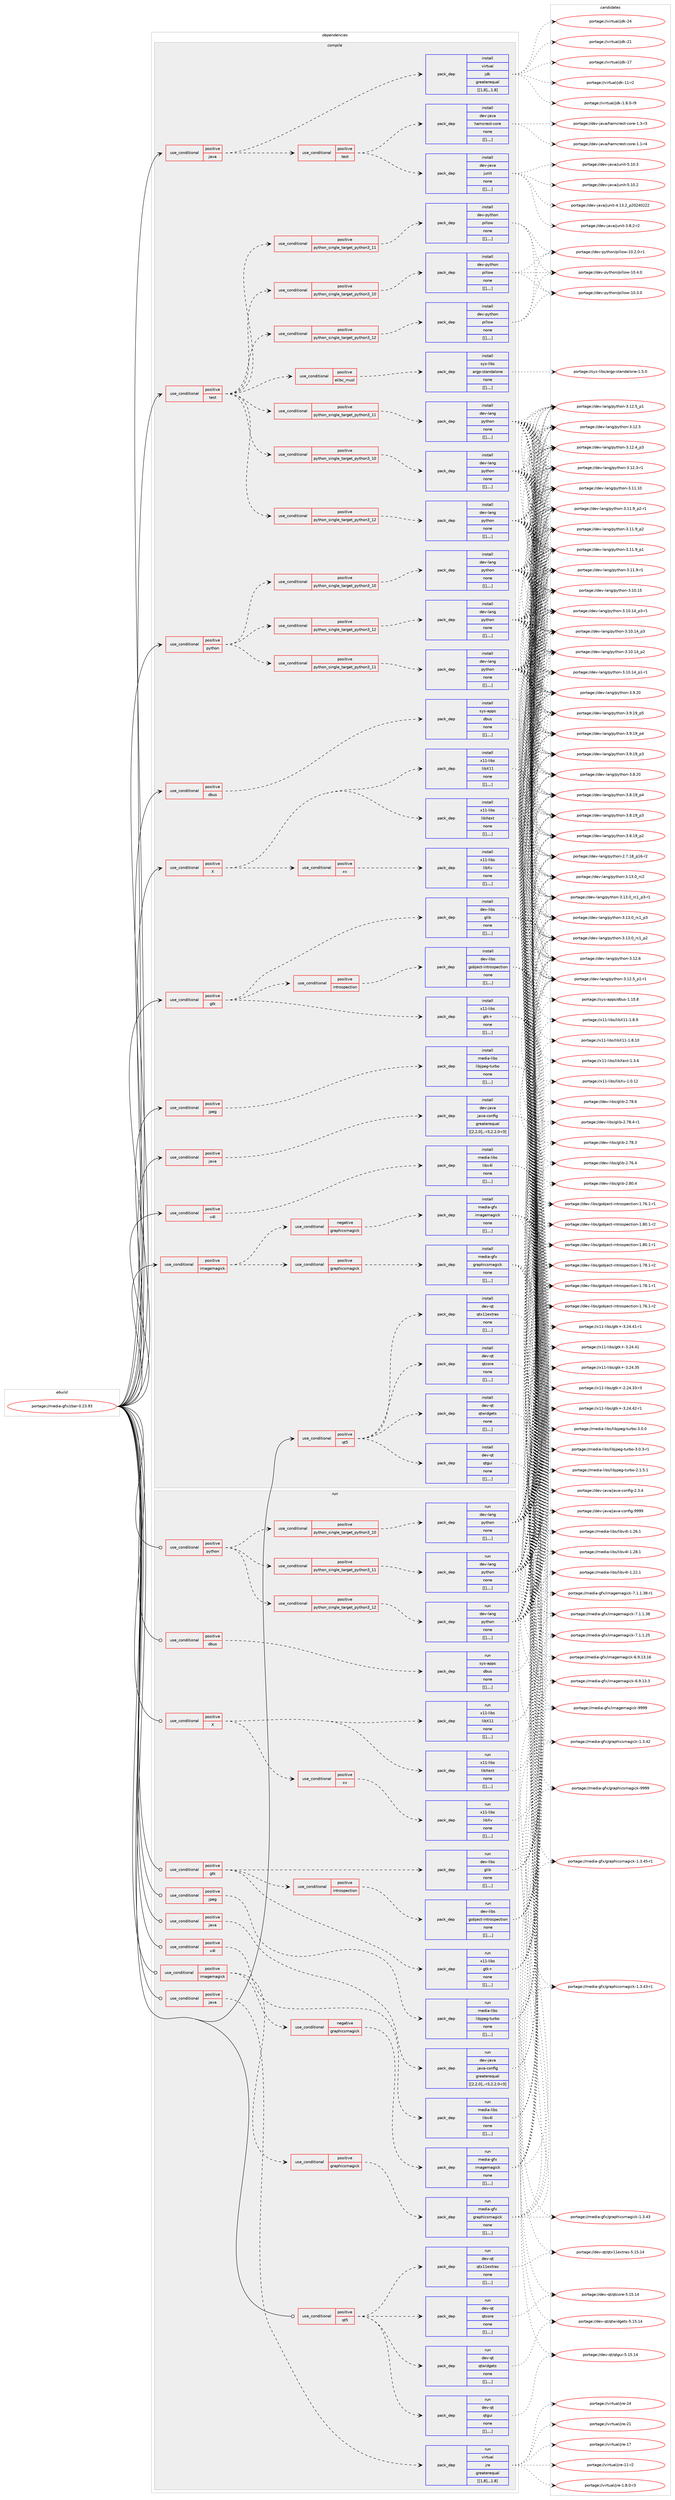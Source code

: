 digraph prolog {

# *************
# Graph options
# *************

newrank=true;
concentrate=true;
compound=true;
graph [rankdir=LR,fontname=Helvetica,fontsize=10,ranksep=1.5];#, ranksep=2.5, nodesep=0.2];
edge  [arrowhead=vee];
node  [fontname=Helvetica,fontsize=10];

# **********
# The ebuild
# **********

subgraph cluster_leftcol {
color=gray;
label=<<i>ebuild</i>>;
id [label="portage://media-gfx/zbar-0.23.93", color=red, width=4, href="../media-gfx/zbar-0.23.93.svg"];
}

# ****************
# The dependencies
# ****************

subgraph cluster_midcol {
color=gray;
label=<<i>dependencies</i>>;
subgraph cluster_compile {
fillcolor="#eeeeee";
style=filled;
label=<<i>compile</i>>;
subgraph cond77444 {
dependency310925 [label=<<TABLE BORDER="0" CELLBORDER="1" CELLSPACING="0" CELLPADDING="4"><TR><TD ROWSPAN="3" CELLPADDING="10">use_conditional</TD></TR><TR><TD>positive</TD></TR><TR><TD>X</TD></TR></TABLE>>, shape=none, color=red];
subgraph pack230958 {
dependency310926 [label=<<TABLE BORDER="0" CELLBORDER="1" CELLSPACING="0" CELLPADDING="4" WIDTH="220"><TR><TD ROWSPAN="6" CELLPADDING="30">pack_dep</TD></TR><TR><TD WIDTH="110">install</TD></TR><TR><TD>x11-libs</TD></TR><TR><TD>libX11</TD></TR><TR><TD>none</TD></TR><TR><TD>[[],,,,]</TD></TR></TABLE>>, shape=none, color=blue];
}
dependency310925:e -> dependency310926:w [weight=20,style="dashed",arrowhead="vee"];
subgraph pack230959 {
dependency310927 [label=<<TABLE BORDER="0" CELLBORDER="1" CELLSPACING="0" CELLPADDING="4" WIDTH="220"><TR><TD ROWSPAN="6" CELLPADDING="30">pack_dep</TD></TR><TR><TD WIDTH="110">install</TD></TR><TR><TD>x11-libs</TD></TR><TR><TD>libXext</TD></TR><TR><TD>none</TD></TR><TR><TD>[[],,,,]</TD></TR></TABLE>>, shape=none, color=blue];
}
dependency310925:e -> dependency310927:w [weight=20,style="dashed",arrowhead="vee"];
subgraph cond77445 {
dependency310928 [label=<<TABLE BORDER="0" CELLBORDER="1" CELLSPACING="0" CELLPADDING="4"><TR><TD ROWSPAN="3" CELLPADDING="10">use_conditional</TD></TR><TR><TD>positive</TD></TR><TR><TD>xv</TD></TR></TABLE>>, shape=none, color=red];
subgraph pack230960 {
dependency310929 [label=<<TABLE BORDER="0" CELLBORDER="1" CELLSPACING="0" CELLPADDING="4" WIDTH="220"><TR><TD ROWSPAN="6" CELLPADDING="30">pack_dep</TD></TR><TR><TD WIDTH="110">install</TD></TR><TR><TD>x11-libs</TD></TR><TR><TD>libXv</TD></TR><TR><TD>none</TD></TR><TR><TD>[[],,,,]</TD></TR></TABLE>>, shape=none, color=blue];
}
dependency310928:e -> dependency310929:w [weight=20,style="dashed",arrowhead="vee"];
}
dependency310925:e -> dependency310928:w [weight=20,style="dashed",arrowhead="vee"];
}
id:e -> dependency310925:w [weight=20,style="solid",arrowhead="vee"];
subgraph cond77446 {
dependency310930 [label=<<TABLE BORDER="0" CELLBORDER="1" CELLSPACING="0" CELLPADDING="4"><TR><TD ROWSPAN="3" CELLPADDING="10">use_conditional</TD></TR><TR><TD>positive</TD></TR><TR><TD>dbus</TD></TR></TABLE>>, shape=none, color=red];
subgraph pack230961 {
dependency310931 [label=<<TABLE BORDER="0" CELLBORDER="1" CELLSPACING="0" CELLPADDING="4" WIDTH="220"><TR><TD ROWSPAN="6" CELLPADDING="30">pack_dep</TD></TR><TR><TD WIDTH="110">install</TD></TR><TR><TD>sys-apps</TD></TR><TR><TD>dbus</TD></TR><TR><TD>none</TD></TR><TR><TD>[[],,,,]</TD></TR></TABLE>>, shape=none, color=blue];
}
dependency310930:e -> dependency310931:w [weight=20,style="dashed",arrowhead="vee"];
}
id:e -> dependency310930:w [weight=20,style="solid",arrowhead="vee"];
subgraph cond77447 {
dependency310932 [label=<<TABLE BORDER="0" CELLBORDER="1" CELLSPACING="0" CELLPADDING="4"><TR><TD ROWSPAN="3" CELLPADDING="10">use_conditional</TD></TR><TR><TD>positive</TD></TR><TR><TD>gtk</TD></TR></TABLE>>, shape=none, color=red];
subgraph pack230962 {
dependency310933 [label=<<TABLE BORDER="0" CELLBORDER="1" CELLSPACING="0" CELLPADDING="4" WIDTH="220"><TR><TD ROWSPAN="6" CELLPADDING="30">pack_dep</TD></TR><TR><TD WIDTH="110">install</TD></TR><TR><TD>dev-libs</TD></TR><TR><TD>glib</TD></TR><TR><TD>none</TD></TR><TR><TD>[[],,,,]</TD></TR></TABLE>>, shape=none, color=blue];
}
dependency310932:e -> dependency310933:w [weight=20,style="dashed",arrowhead="vee"];
subgraph pack230963 {
dependency310934 [label=<<TABLE BORDER="0" CELLBORDER="1" CELLSPACING="0" CELLPADDING="4" WIDTH="220"><TR><TD ROWSPAN="6" CELLPADDING="30">pack_dep</TD></TR><TR><TD WIDTH="110">install</TD></TR><TR><TD>x11-libs</TD></TR><TR><TD>gtk+</TD></TR><TR><TD>none</TD></TR><TR><TD>[[],,,,]</TD></TR></TABLE>>, shape=none, color=blue];
}
dependency310932:e -> dependency310934:w [weight=20,style="dashed",arrowhead="vee"];
subgraph cond77448 {
dependency310935 [label=<<TABLE BORDER="0" CELLBORDER="1" CELLSPACING="0" CELLPADDING="4"><TR><TD ROWSPAN="3" CELLPADDING="10">use_conditional</TD></TR><TR><TD>positive</TD></TR><TR><TD>introspection</TD></TR></TABLE>>, shape=none, color=red];
subgraph pack230964 {
dependency310936 [label=<<TABLE BORDER="0" CELLBORDER="1" CELLSPACING="0" CELLPADDING="4" WIDTH="220"><TR><TD ROWSPAN="6" CELLPADDING="30">pack_dep</TD></TR><TR><TD WIDTH="110">install</TD></TR><TR><TD>dev-libs</TD></TR><TR><TD>gobject-introspection</TD></TR><TR><TD>none</TD></TR><TR><TD>[[],,,,]</TD></TR></TABLE>>, shape=none, color=blue];
}
dependency310935:e -> dependency310936:w [weight=20,style="dashed",arrowhead="vee"];
}
dependency310932:e -> dependency310935:w [weight=20,style="dashed",arrowhead="vee"];
}
id:e -> dependency310932:w [weight=20,style="solid",arrowhead="vee"];
subgraph cond77449 {
dependency310937 [label=<<TABLE BORDER="0" CELLBORDER="1" CELLSPACING="0" CELLPADDING="4"><TR><TD ROWSPAN="3" CELLPADDING="10">use_conditional</TD></TR><TR><TD>positive</TD></TR><TR><TD>imagemagick</TD></TR></TABLE>>, shape=none, color=red];
subgraph cond77450 {
dependency310938 [label=<<TABLE BORDER="0" CELLBORDER="1" CELLSPACING="0" CELLPADDING="4"><TR><TD ROWSPAN="3" CELLPADDING="10">use_conditional</TD></TR><TR><TD>negative</TD></TR><TR><TD>graphicsmagick</TD></TR></TABLE>>, shape=none, color=red];
subgraph pack230965 {
dependency310939 [label=<<TABLE BORDER="0" CELLBORDER="1" CELLSPACING="0" CELLPADDING="4" WIDTH="220"><TR><TD ROWSPAN="6" CELLPADDING="30">pack_dep</TD></TR><TR><TD WIDTH="110">install</TD></TR><TR><TD>media-gfx</TD></TR><TR><TD>imagemagick</TD></TR><TR><TD>none</TD></TR><TR><TD>[[],,,,]</TD></TR></TABLE>>, shape=none, color=blue];
}
dependency310938:e -> dependency310939:w [weight=20,style="dashed",arrowhead="vee"];
}
dependency310937:e -> dependency310938:w [weight=20,style="dashed",arrowhead="vee"];
subgraph cond77451 {
dependency310940 [label=<<TABLE BORDER="0" CELLBORDER="1" CELLSPACING="0" CELLPADDING="4"><TR><TD ROWSPAN="3" CELLPADDING="10">use_conditional</TD></TR><TR><TD>positive</TD></TR><TR><TD>graphicsmagick</TD></TR></TABLE>>, shape=none, color=red];
subgraph pack230966 {
dependency310941 [label=<<TABLE BORDER="0" CELLBORDER="1" CELLSPACING="0" CELLPADDING="4" WIDTH="220"><TR><TD ROWSPAN="6" CELLPADDING="30">pack_dep</TD></TR><TR><TD WIDTH="110">install</TD></TR><TR><TD>media-gfx</TD></TR><TR><TD>graphicsmagick</TD></TR><TR><TD>none</TD></TR><TR><TD>[[],,,,]</TD></TR></TABLE>>, shape=none, color=blue];
}
dependency310940:e -> dependency310941:w [weight=20,style="dashed",arrowhead="vee"];
}
dependency310937:e -> dependency310940:w [weight=20,style="dashed",arrowhead="vee"];
}
id:e -> dependency310937:w [weight=20,style="solid",arrowhead="vee"];
subgraph cond77452 {
dependency310942 [label=<<TABLE BORDER="0" CELLBORDER="1" CELLSPACING="0" CELLPADDING="4"><TR><TD ROWSPAN="3" CELLPADDING="10">use_conditional</TD></TR><TR><TD>positive</TD></TR><TR><TD>java</TD></TR></TABLE>>, shape=none, color=red];
subgraph pack230967 {
dependency310943 [label=<<TABLE BORDER="0" CELLBORDER="1" CELLSPACING="0" CELLPADDING="4" WIDTH="220"><TR><TD ROWSPAN="6" CELLPADDING="30">pack_dep</TD></TR><TR><TD WIDTH="110">install</TD></TR><TR><TD>dev-java</TD></TR><TR><TD>java-config</TD></TR><TR><TD>greaterequal</TD></TR><TR><TD>[[2,2,0],,-r3,2.2.0-r3]</TD></TR></TABLE>>, shape=none, color=blue];
}
dependency310942:e -> dependency310943:w [weight=20,style="dashed",arrowhead="vee"];
}
id:e -> dependency310942:w [weight=20,style="solid",arrowhead="vee"];
subgraph cond77453 {
dependency310944 [label=<<TABLE BORDER="0" CELLBORDER="1" CELLSPACING="0" CELLPADDING="4"><TR><TD ROWSPAN="3" CELLPADDING="10">use_conditional</TD></TR><TR><TD>positive</TD></TR><TR><TD>java</TD></TR></TABLE>>, shape=none, color=red];
subgraph pack230968 {
dependency310945 [label=<<TABLE BORDER="0" CELLBORDER="1" CELLSPACING="0" CELLPADDING="4" WIDTH="220"><TR><TD ROWSPAN="6" CELLPADDING="30">pack_dep</TD></TR><TR><TD WIDTH="110">install</TD></TR><TR><TD>virtual</TD></TR><TR><TD>jdk</TD></TR><TR><TD>greaterequal</TD></TR><TR><TD>[[1,8],,,1.8]</TD></TR></TABLE>>, shape=none, color=blue];
}
dependency310944:e -> dependency310945:w [weight=20,style="dashed",arrowhead="vee"];
subgraph cond77454 {
dependency310946 [label=<<TABLE BORDER="0" CELLBORDER="1" CELLSPACING="0" CELLPADDING="4"><TR><TD ROWSPAN="3" CELLPADDING="10">use_conditional</TD></TR><TR><TD>positive</TD></TR><TR><TD>test</TD></TR></TABLE>>, shape=none, color=red];
subgraph pack230969 {
dependency310947 [label=<<TABLE BORDER="0" CELLBORDER="1" CELLSPACING="0" CELLPADDING="4" WIDTH="220"><TR><TD ROWSPAN="6" CELLPADDING="30">pack_dep</TD></TR><TR><TD WIDTH="110">install</TD></TR><TR><TD>dev-java</TD></TR><TR><TD>hamcrest-core</TD></TR><TR><TD>none</TD></TR><TR><TD>[[],,,,]</TD></TR></TABLE>>, shape=none, color=blue];
}
dependency310946:e -> dependency310947:w [weight=20,style="dashed",arrowhead="vee"];
subgraph pack230970 {
dependency310948 [label=<<TABLE BORDER="0" CELLBORDER="1" CELLSPACING="0" CELLPADDING="4" WIDTH="220"><TR><TD ROWSPAN="6" CELLPADDING="30">pack_dep</TD></TR><TR><TD WIDTH="110">install</TD></TR><TR><TD>dev-java</TD></TR><TR><TD>junit</TD></TR><TR><TD>none</TD></TR><TR><TD>[[],,,,]</TD></TR></TABLE>>, shape=none, color=blue];
}
dependency310946:e -> dependency310948:w [weight=20,style="dashed",arrowhead="vee"];
}
dependency310944:e -> dependency310946:w [weight=20,style="dashed",arrowhead="vee"];
}
id:e -> dependency310944:w [weight=20,style="solid",arrowhead="vee"];
subgraph cond77455 {
dependency310949 [label=<<TABLE BORDER="0" CELLBORDER="1" CELLSPACING="0" CELLPADDING="4"><TR><TD ROWSPAN="3" CELLPADDING="10">use_conditional</TD></TR><TR><TD>positive</TD></TR><TR><TD>jpeg</TD></TR></TABLE>>, shape=none, color=red];
subgraph pack230971 {
dependency310950 [label=<<TABLE BORDER="0" CELLBORDER="1" CELLSPACING="0" CELLPADDING="4" WIDTH="220"><TR><TD ROWSPAN="6" CELLPADDING="30">pack_dep</TD></TR><TR><TD WIDTH="110">install</TD></TR><TR><TD>media-libs</TD></TR><TR><TD>libjpeg-turbo</TD></TR><TR><TD>none</TD></TR><TR><TD>[[],,,,]</TD></TR></TABLE>>, shape=none, color=blue];
}
dependency310949:e -> dependency310950:w [weight=20,style="dashed",arrowhead="vee"];
}
id:e -> dependency310949:w [weight=20,style="solid",arrowhead="vee"];
subgraph cond77456 {
dependency310951 [label=<<TABLE BORDER="0" CELLBORDER="1" CELLSPACING="0" CELLPADDING="4"><TR><TD ROWSPAN="3" CELLPADDING="10">use_conditional</TD></TR><TR><TD>positive</TD></TR><TR><TD>python</TD></TR></TABLE>>, shape=none, color=red];
subgraph cond77457 {
dependency310952 [label=<<TABLE BORDER="0" CELLBORDER="1" CELLSPACING="0" CELLPADDING="4"><TR><TD ROWSPAN="3" CELLPADDING="10">use_conditional</TD></TR><TR><TD>positive</TD></TR><TR><TD>python_single_target_python3_10</TD></TR></TABLE>>, shape=none, color=red];
subgraph pack230972 {
dependency310953 [label=<<TABLE BORDER="0" CELLBORDER="1" CELLSPACING="0" CELLPADDING="4" WIDTH="220"><TR><TD ROWSPAN="6" CELLPADDING="30">pack_dep</TD></TR><TR><TD WIDTH="110">install</TD></TR><TR><TD>dev-lang</TD></TR><TR><TD>python</TD></TR><TR><TD>none</TD></TR><TR><TD>[[],,,,]</TD></TR></TABLE>>, shape=none, color=blue];
}
dependency310952:e -> dependency310953:w [weight=20,style="dashed",arrowhead="vee"];
}
dependency310951:e -> dependency310952:w [weight=20,style="dashed",arrowhead="vee"];
subgraph cond77458 {
dependency310954 [label=<<TABLE BORDER="0" CELLBORDER="1" CELLSPACING="0" CELLPADDING="4"><TR><TD ROWSPAN="3" CELLPADDING="10">use_conditional</TD></TR><TR><TD>positive</TD></TR><TR><TD>python_single_target_python3_11</TD></TR></TABLE>>, shape=none, color=red];
subgraph pack230973 {
dependency310955 [label=<<TABLE BORDER="0" CELLBORDER="1" CELLSPACING="0" CELLPADDING="4" WIDTH="220"><TR><TD ROWSPAN="6" CELLPADDING="30">pack_dep</TD></TR><TR><TD WIDTH="110">install</TD></TR><TR><TD>dev-lang</TD></TR><TR><TD>python</TD></TR><TR><TD>none</TD></TR><TR><TD>[[],,,,]</TD></TR></TABLE>>, shape=none, color=blue];
}
dependency310954:e -> dependency310955:w [weight=20,style="dashed",arrowhead="vee"];
}
dependency310951:e -> dependency310954:w [weight=20,style="dashed",arrowhead="vee"];
subgraph cond77459 {
dependency310956 [label=<<TABLE BORDER="0" CELLBORDER="1" CELLSPACING="0" CELLPADDING="4"><TR><TD ROWSPAN="3" CELLPADDING="10">use_conditional</TD></TR><TR><TD>positive</TD></TR><TR><TD>python_single_target_python3_12</TD></TR></TABLE>>, shape=none, color=red];
subgraph pack230974 {
dependency310957 [label=<<TABLE BORDER="0" CELLBORDER="1" CELLSPACING="0" CELLPADDING="4" WIDTH="220"><TR><TD ROWSPAN="6" CELLPADDING="30">pack_dep</TD></TR><TR><TD WIDTH="110">install</TD></TR><TR><TD>dev-lang</TD></TR><TR><TD>python</TD></TR><TR><TD>none</TD></TR><TR><TD>[[],,,,]</TD></TR></TABLE>>, shape=none, color=blue];
}
dependency310956:e -> dependency310957:w [weight=20,style="dashed",arrowhead="vee"];
}
dependency310951:e -> dependency310956:w [weight=20,style="dashed",arrowhead="vee"];
}
id:e -> dependency310951:w [weight=20,style="solid",arrowhead="vee"];
subgraph cond77460 {
dependency310958 [label=<<TABLE BORDER="0" CELLBORDER="1" CELLSPACING="0" CELLPADDING="4"><TR><TD ROWSPAN="3" CELLPADDING="10">use_conditional</TD></TR><TR><TD>positive</TD></TR><TR><TD>qt5</TD></TR></TABLE>>, shape=none, color=red];
subgraph pack230975 {
dependency310959 [label=<<TABLE BORDER="0" CELLBORDER="1" CELLSPACING="0" CELLPADDING="4" WIDTH="220"><TR><TD ROWSPAN="6" CELLPADDING="30">pack_dep</TD></TR><TR><TD WIDTH="110">install</TD></TR><TR><TD>dev-qt</TD></TR><TR><TD>qtcore</TD></TR><TR><TD>none</TD></TR><TR><TD>[[],,,,]</TD></TR></TABLE>>, shape=none, color=blue];
}
dependency310958:e -> dependency310959:w [weight=20,style="dashed",arrowhead="vee"];
subgraph pack230976 {
dependency310960 [label=<<TABLE BORDER="0" CELLBORDER="1" CELLSPACING="0" CELLPADDING="4" WIDTH="220"><TR><TD ROWSPAN="6" CELLPADDING="30">pack_dep</TD></TR><TR><TD WIDTH="110">install</TD></TR><TR><TD>dev-qt</TD></TR><TR><TD>qtgui</TD></TR><TR><TD>none</TD></TR><TR><TD>[[],,,,]</TD></TR></TABLE>>, shape=none, color=blue];
}
dependency310958:e -> dependency310960:w [weight=20,style="dashed",arrowhead="vee"];
subgraph pack230977 {
dependency310961 [label=<<TABLE BORDER="0" CELLBORDER="1" CELLSPACING="0" CELLPADDING="4" WIDTH="220"><TR><TD ROWSPAN="6" CELLPADDING="30">pack_dep</TD></TR><TR><TD WIDTH="110">install</TD></TR><TR><TD>dev-qt</TD></TR><TR><TD>qtwidgets</TD></TR><TR><TD>none</TD></TR><TR><TD>[[],,,,]</TD></TR></TABLE>>, shape=none, color=blue];
}
dependency310958:e -> dependency310961:w [weight=20,style="dashed",arrowhead="vee"];
subgraph pack230978 {
dependency310962 [label=<<TABLE BORDER="0" CELLBORDER="1" CELLSPACING="0" CELLPADDING="4" WIDTH="220"><TR><TD ROWSPAN="6" CELLPADDING="30">pack_dep</TD></TR><TR><TD WIDTH="110">install</TD></TR><TR><TD>dev-qt</TD></TR><TR><TD>qtx11extras</TD></TR><TR><TD>none</TD></TR><TR><TD>[[],,,,]</TD></TR></TABLE>>, shape=none, color=blue];
}
dependency310958:e -> dependency310962:w [weight=20,style="dashed",arrowhead="vee"];
}
id:e -> dependency310958:w [weight=20,style="solid",arrowhead="vee"];
subgraph cond77461 {
dependency310963 [label=<<TABLE BORDER="0" CELLBORDER="1" CELLSPACING="0" CELLPADDING="4"><TR><TD ROWSPAN="3" CELLPADDING="10">use_conditional</TD></TR><TR><TD>positive</TD></TR><TR><TD>test</TD></TR></TABLE>>, shape=none, color=red];
subgraph cond77462 {
dependency310964 [label=<<TABLE BORDER="0" CELLBORDER="1" CELLSPACING="0" CELLPADDING="4"><TR><TD ROWSPAN="3" CELLPADDING="10">use_conditional</TD></TR><TR><TD>positive</TD></TR><TR><TD>python_single_target_python3_10</TD></TR></TABLE>>, shape=none, color=red];
subgraph pack230979 {
dependency310965 [label=<<TABLE BORDER="0" CELLBORDER="1" CELLSPACING="0" CELLPADDING="4" WIDTH="220"><TR><TD ROWSPAN="6" CELLPADDING="30">pack_dep</TD></TR><TR><TD WIDTH="110">install</TD></TR><TR><TD>dev-lang</TD></TR><TR><TD>python</TD></TR><TR><TD>none</TD></TR><TR><TD>[[],,,,]</TD></TR></TABLE>>, shape=none, color=blue];
}
dependency310964:e -> dependency310965:w [weight=20,style="dashed",arrowhead="vee"];
}
dependency310963:e -> dependency310964:w [weight=20,style="dashed",arrowhead="vee"];
subgraph cond77463 {
dependency310966 [label=<<TABLE BORDER="0" CELLBORDER="1" CELLSPACING="0" CELLPADDING="4"><TR><TD ROWSPAN="3" CELLPADDING="10">use_conditional</TD></TR><TR><TD>positive</TD></TR><TR><TD>python_single_target_python3_11</TD></TR></TABLE>>, shape=none, color=red];
subgraph pack230980 {
dependency310967 [label=<<TABLE BORDER="0" CELLBORDER="1" CELLSPACING="0" CELLPADDING="4" WIDTH="220"><TR><TD ROWSPAN="6" CELLPADDING="30">pack_dep</TD></TR><TR><TD WIDTH="110">install</TD></TR><TR><TD>dev-lang</TD></TR><TR><TD>python</TD></TR><TR><TD>none</TD></TR><TR><TD>[[],,,,]</TD></TR></TABLE>>, shape=none, color=blue];
}
dependency310966:e -> dependency310967:w [weight=20,style="dashed",arrowhead="vee"];
}
dependency310963:e -> dependency310966:w [weight=20,style="dashed",arrowhead="vee"];
subgraph cond77464 {
dependency310968 [label=<<TABLE BORDER="0" CELLBORDER="1" CELLSPACING="0" CELLPADDING="4"><TR><TD ROWSPAN="3" CELLPADDING="10">use_conditional</TD></TR><TR><TD>positive</TD></TR><TR><TD>python_single_target_python3_12</TD></TR></TABLE>>, shape=none, color=red];
subgraph pack230981 {
dependency310969 [label=<<TABLE BORDER="0" CELLBORDER="1" CELLSPACING="0" CELLPADDING="4" WIDTH="220"><TR><TD ROWSPAN="6" CELLPADDING="30">pack_dep</TD></TR><TR><TD WIDTH="110">install</TD></TR><TR><TD>dev-lang</TD></TR><TR><TD>python</TD></TR><TR><TD>none</TD></TR><TR><TD>[[],,,,]</TD></TR></TABLE>>, shape=none, color=blue];
}
dependency310968:e -> dependency310969:w [weight=20,style="dashed",arrowhead="vee"];
}
dependency310963:e -> dependency310968:w [weight=20,style="dashed",arrowhead="vee"];
subgraph cond77465 {
dependency310970 [label=<<TABLE BORDER="0" CELLBORDER="1" CELLSPACING="0" CELLPADDING="4"><TR><TD ROWSPAN="3" CELLPADDING="10">use_conditional</TD></TR><TR><TD>positive</TD></TR><TR><TD>python_single_target_python3_10</TD></TR></TABLE>>, shape=none, color=red];
subgraph pack230982 {
dependency310971 [label=<<TABLE BORDER="0" CELLBORDER="1" CELLSPACING="0" CELLPADDING="4" WIDTH="220"><TR><TD ROWSPAN="6" CELLPADDING="30">pack_dep</TD></TR><TR><TD WIDTH="110">install</TD></TR><TR><TD>dev-python</TD></TR><TR><TD>pillow</TD></TR><TR><TD>none</TD></TR><TR><TD>[[],,,,]</TD></TR></TABLE>>, shape=none, color=blue];
}
dependency310970:e -> dependency310971:w [weight=20,style="dashed",arrowhead="vee"];
}
dependency310963:e -> dependency310970:w [weight=20,style="dashed",arrowhead="vee"];
subgraph cond77466 {
dependency310972 [label=<<TABLE BORDER="0" CELLBORDER="1" CELLSPACING="0" CELLPADDING="4"><TR><TD ROWSPAN="3" CELLPADDING="10">use_conditional</TD></TR><TR><TD>positive</TD></TR><TR><TD>python_single_target_python3_11</TD></TR></TABLE>>, shape=none, color=red];
subgraph pack230983 {
dependency310973 [label=<<TABLE BORDER="0" CELLBORDER="1" CELLSPACING="0" CELLPADDING="4" WIDTH="220"><TR><TD ROWSPAN="6" CELLPADDING="30">pack_dep</TD></TR><TR><TD WIDTH="110">install</TD></TR><TR><TD>dev-python</TD></TR><TR><TD>pillow</TD></TR><TR><TD>none</TD></TR><TR><TD>[[],,,,]</TD></TR></TABLE>>, shape=none, color=blue];
}
dependency310972:e -> dependency310973:w [weight=20,style="dashed",arrowhead="vee"];
}
dependency310963:e -> dependency310972:w [weight=20,style="dashed",arrowhead="vee"];
subgraph cond77467 {
dependency310974 [label=<<TABLE BORDER="0" CELLBORDER="1" CELLSPACING="0" CELLPADDING="4"><TR><TD ROWSPAN="3" CELLPADDING="10">use_conditional</TD></TR><TR><TD>positive</TD></TR><TR><TD>python_single_target_python3_12</TD></TR></TABLE>>, shape=none, color=red];
subgraph pack230984 {
dependency310975 [label=<<TABLE BORDER="0" CELLBORDER="1" CELLSPACING="0" CELLPADDING="4" WIDTH="220"><TR><TD ROWSPAN="6" CELLPADDING="30">pack_dep</TD></TR><TR><TD WIDTH="110">install</TD></TR><TR><TD>dev-python</TD></TR><TR><TD>pillow</TD></TR><TR><TD>none</TD></TR><TR><TD>[[],,,,]</TD></TR></TABLE>>, shape=none, color=blue];
}
dependency310974:e -> dependency310975:w [weight=20,style="dashed",arrowhead="vee"];
}
dependency310963:e -> dependency310974:w [weight=20,style="dashed",arrowhead="vee"];
subgraph cond77468 {
dependency310976 [label=<<TABLE BORDER="0" CELLBORDER="1" CELLSPACING="0" CELLPADDING="4"><TR><TD ROWSPAN="3" CELLPADDING="10">use_conditional</TD></TR><TR><TD>positive</TD></TR><TR><TD>elibc_musl</TD></TR></TABLE>>, shape=none, color=red];
subgraph pack230985 {
dependency310977 [label=<<TABLE BORDER="0" CELLBORDER="1" CELLSPACING="0" CELLPADDING="4" WIDTH="220"><TR><TD ROWSPAN="6" CELLPADDING="30">pack_dep</TD></TR><TR><TD WIDTH="110">install</TD></TR><TR><TD>sys-libs</TD></TR><TR><TD>argp-standalone</TD></TR><TR><TD>none</TD></TR><TR><TD>[[],,,,]</TD></TR></TABLE>>, shape=none, color=blue];
}
dependency310976:e -> dependency310977:w [weight=20,style="dashed",arrowhead="vee"];
}
dependency310963:e -> dependency310976:w [weight=20,style="dashed",arrowhead="vee"];
}
id:e -> dependency310963:w [weight=20,style="solid",arrowhead="vee"];
subgraph cond77469 {
dependency310978 [label=<<TABLE BORDER="0" CELLBORDER="1" CELLSPACING="0" CELLPADDING="4"><TR><TD ROWSPAN="3" CELLPADDING="10">use_conditional</TD></TR><TR><TD>positive</TD></TR><TR><TD>v4l</TD></TR></TABLE>>, shape=none, color=red];
subgraph pack230986 {
dependency310979 [label=<<TABLE BORDER="0" CELLBORDER="1" CELLSPACING="0" CELLPADDING="4" WIDTH="220"><TR><TD ROWSPAN="6" CELLPADDING="30">pack_dep</TD></TR><TR><TD WIDTH="110">install</TD></TR><TR><TD>media-libs</TD></TR><TR><TD>libv4l</TD></TR><TR><TD>none</TD></TR><TR><TD>[[],,,,]</TD></TR></TABLE>>, shape=none, color=blue];
}
dependency310978:e -> dependency310979:w [weight=20,style="dashed",arrowhead="vee"];
}
id:e -> dependency310978:w [weight=20,style="solid",arrowhead="vee"];
}
subgraph cluster_compileandrun {
fillcolor="#eeeeee";
style=filled;
label=<<i>compile and run</i>>;
}
subgraph cluster_run {
fillcolor="#eeeeee";
style=filled;
label=<<i>run</i>>;
subgraph cond77470 {
dependency310980 [label=<<TABLE BORDER="0" CELLBORDER="1" CELLSPACING="0" CELLPADDING="4"><TR><TD ROWSPAN="3" CELLPADDING="10">use_conditional</TD></TR><TR><TD>positive</TD></TR><TR><TD>X</TD></TR></TABLE>>, shape=none, color=red];
subgraph pack230987 {
dependency310981 [label=<<TABLE BORDER="0" CELLBORDER="1" CELLSPACING="0" CELLPADDING="4" WIDTH="220"><TR><TD ROWSPAN="6" CELLPADDING="30">pack_dep</TD></TR><TR><TD WIDTH="110">run</TD></TR><TR><TD>x11-libs</TD></TR><TR><TD>libX11</TD></TR><TR><TD>none</TD></TR><TR><TD>[[],,,,]</TD></TR></TABLE>>, shape=none, color=blue];
}
dependency310980:e -> dependency310981:w [weight=20,style="dashed",arrowhead="vee"];
subgraph pack230988 {
dependency310982 [label=<<TABLE BORDER="0" CELLBORDER="1" CELLSPACING="0" CELLPADDING="4" WIDTH="220"><TR><TD ROWSPAN="6" CELLPADDING="30">pack_dep</TD></TR><TR><TD WIDTH="110">run</TD></TR><TR><TD>x11-libs</TD></TR><TR><TD>libXext</TD></TR><TR><TD>none</TD></TR><TR><TD>[[],,,,]</TD></TR></TABLE>>, shape=none, color=blue];
}
dependency310980:e -> dependency310982:w [weight=20,style="dashed",arrowhead="vee"];
subgraph cond77471 {
dependency310983 [label=<<TABLE BORDER="0" CELLBORDER="1" CELLSPACING="0" CELLPADDING="4"><TR><TD ROWSPAN="3" CELLPADDING="10">use_conditional</TD></TR><TR><TD>positive</TD></TR><TR><TD>xv</TD></TR></TABLE>>, shape=none, color=red];
subgraph pack230989 {
dependency310984 [label=<<TABLE BORDER="0" CELLBORDER="1" CELLSPACING="0" CELLPADDING="4" WIDTH="220"><TR><TD ROWSPAN="6" CELLPADDING="30">pack_dep</TD></TR><TR><TD WIDTH="110">run</TD></TR><TR><TD>x11-libs</TD></TR><TR><TD>libXv</TD></TR><TR><TD>none</TD></TR><TR><TD>[[],,,,]</TD></TR></TABLE>>, shape=none, color=blue];
}
dependency310983:e -> dependency310984:w [weight=20,style="dashed",arrowhead="vee"];
}
dependency310980:e -> dependency310983:w [weight=20,style="dashed",arrowhead="vee"];
}
id:e -> dependency310980:w [weight=20,style="solid",arrowhead="odot"];
subgraph cond77472 {
dependency310985 [label=<<TABLE BORDER="0" CELLBORDER="1" CELLSPACING="0" CELLPADDING="4"><TR><TD ROWSPAN="3" CELLPADDING="10">use_conditional</TD></TR><TR><TD>positive</TD></TR><TR><TD>dbus</TD></TR></TABLE>>, shape=none, color=red];
subgraph pack230990 {
dependency310986 [label=<<TABLE BORDER="0" CELLBORDER="1" CELLSPACING="0" CELLPADDING="4" WIDTH="220"><TR><TD ROWSPAN="6" CELLPADDING="30">pack_dep</TD></TR><TR><TD WIDTH="110">run</TD></TR><TR><TD>sys-apps</TD></TR><TR><TD>dbus</TD></TR><TR><TD>none</TD></TR><TR><TD>[[],,,,]</TD></TR></TABLE>>, shape=none, color=blue];
}
dependency310985:e -> dependency310986:w [weight=20,style="dashed",arrowhead="vee"];
}
id:e -> dependency310985:w [weight=20,style="solid",arrowhead="odot"];
subgraph cond77473 {
dependency310987 [label=<<TABLE BORDER="0" CELLBORDER="1" CELLSPACING="0" CELLPADDING="4"><TR><TD ROWSPAN="3" CELLPADDING="10">use_conditional</TD></TR><TR><TD>positive</TD></TR><TR><TD>gtk</TD></TR></TABLE>>, shape=none, color=red];
subgraph pack230991 {
dependency310988 [label=<<TABLE BORDER="0" CELLBORDER="1" CELLSPACING="0" CELLPADDING="4" WIDTH="220"><TR><TD ROWSPAN="6" CELLPADDING="30">pack_dep</TD></TR><TR><TD WIDTH="110">run</TD></TR><TR><TD>dev-libs</TD></TR><TR><TD>glib</TD></TR><TR><TD>none</TD></TR><TR><TD>[[],,,,]</TD></TR></TABLE>>, shape=none, color=blue];
}
dependency310987:e -> dependency310988:w [weight=20,style="dashed",arrowhead="vee"];
subgraph pack230992 {
dependency310989 [label=<<TABLE BORDER="0" CELLBORDER="1" CELLSPACING="0" CELLPADDING="4" WIDTH="220"><TR><TD ROWSPAN="6" CELLPADDING="30">pack_dep</TD></TR><TR><TD WIDTH="110">run</TD></TR><TR><TD>x11-libs</TD></TR><TR><TD>gtk+</TD></TR><TR><TD>none</TD></TR><TR><TD>[[],,,,]</TD></TR></TABLE>>, shape=none, color=blue];
}
dependency310987:e -> dependency310989:w [weight=20,style="dashed",arrowhead="vee"];
subgraph cond77474 {
dependency310990 [label=<<TABLE BORDER="0" CELLBORDER="1" CELLSPACING="0" CELLPADDING="4"><TR><TD ROWSPAN="3" CELLPADDING="10">use_conditional</TD></TR><TR><TD>positive</TD></TR><TR><TD>introspection</TD></TR></TABLE>>, shape=none, color=red];
subgraph pack230993 {
dependency310991 [label=<<TABLE BORDER="0" CELLBORDER="1" CELLSPACING="0" CELLPADDING="4" WIDTH="220"><TR><TD ROWSPAN="6" CELLPADDING="30">pack_dep</TD></TR><TR><TD WIDTH="110">run</TD></TR><TR><TD>dev-libs</TD></TR><TR><TD>gobject-introspection</TD></TR><TR><TD>none</TD></TR><TR><TD>[[],,,,]</TD></TR></TABLE>>, shape=none, color=blue];
}
dependency310990:e -> dependency310991:w [weight=20,style="dashed",arrowhead="vee"];
}
dependency310987:e -> dependency310990:w [weight=20,style="dashed",arrowhead="vee"];
}
id:e -> dependency310987:w [weight=20,style="solid",arrowhead="odot"];
subgraph cond77475 {
dependency310992 [label=<<TABLE BORDER="0" CELLBORDER="1" CELLSPACING="0" CELLPADDING="4"><TR><TD ROWSPAN="3" CELLPADDING="10">use_conditional</TD></TR><TR><TD>positive</TD></TR><TR><TD>imagemagick</TD></TR></TABLE>>, shape=none, color=red];
subgraph cond77476 {
dependency310993 [label=<<TABLE BORDER="0" CELLBORDER="1" CELLSPACING="0" CELLPADDING="4"><TR><TD ROWSPAN="3" CELLPADDING="10">use_conditional</TD></TR><TR><TD>negative</TD></TR><TR><TD>graphicsmagick</TD></TR></TABLE>>, shape=none, color=red];
subgraph pack230994 {
dependency310994 [label=<<TABLE BORDER="0" CELLBORDER="1" CELLSPACING="0" CELLPADDING="4" WIDTH="220"><TR><TD ROWSPAN="6" CELLPADDING="30">pack_dep</TD></TR><TR><TD WIDTH="110">run</TD></TR><TR><TD>media-gfx</TD></TR><TR><TD>imagemagick</TD></TR><TR><TD>none</TD></TR><TR><TD>[[],,,,]</TD></TR></TABLE>>, shape=none, color=blue];
}
dependency310993:e -> dependency310994:w [weight=20,style="dashed",arrowhead="vee"];
}
dependency310992:e -> dependency310993:w [weight=20,style="dashed",arrowhead="vee"];
subgraph cond77477 {
dependency310995 [label=<<TABLE BORDER="0" CELLBORDER="1" CELLSPACING="0" CELLPADDING="4"><TR><TD ROWSPAN="3" CELLPADDING="10">use_conditional</TD></TR><TR><TD>positive</TD></TR><TR><TD>graphicsmagick</TD></TR></TABLE>>, shape=none, color=red];
subgraph pack230995 {
dependency310996 [label=<<TABLE BORDER="0" CELLBORDER="1" CELLSPACING="0" CELLPADDING="4" WIDTH="220"><TR><TD ROWSPAN="6" CELLPADDING="30">pack_dep</TD></TR><TR><TD WIDTH="110">run</TD></TR><TR><TD>media-gfx</TD></TR><TR><TD>graphicsmagick</TD></TR><TR><TD>none</TD></TR><TR><TD>[[],,,,]</TD></TR></TABLE>>, shape=none, color=blue];
}
dependency310995:e -> dependency310996:w [weight=20,style="dashed",arrowhead="vee"];
}
dependency310992:e -> dependency310995:w [weight=20,style="dashed",arrowhead="vee"];
}
id:e -> dependency310992:w [weight=20,style="solid",arrowhead="odot"];
subgraph cond77478 {
dependency310997 [label=<<TABLE BORDER="0" CELLBORDER="1" CELLSPACING="0" CELLPADDING="4"><TR><TD ROWSPAN="3" CELLPADDING="10">use_conditional</TD></TR><TR><TD>positive</TD></TR><TR><TD>java</TD></TR></TABLE>>, shape=none, color=red];
subgraph pack230996 {
dependency310998 [label=<<TABLE BORDER="0" CELLBORDER="1" CELLSPACING="0" CELLPADDING="4" WIDTH="220"><TR><TD ROWSPAN="6" CELLPADDING="30">pack_dep</TD></TR><TR><TD WIDTH="110">run</TD></TR><TR><TD>dev-java</TD></TR><TR><TD>java-config</TD></TR><TR><TD>greaterequal</TD></TR><TR><TD>[[2,2,0],,-r3,2.2.0-r3]</TD></TR></TABLE>>, shape=none, color=blue];
}
dependency310997:e -> dependency310998:w [weight=20,style="dashed",arrowhead="vee"];
}
id:e -> dependency310997:w [weight=20,style="solid",arrowhead="odot"];
subgraph cond77479 {
dependency310999 [label=<<TABLE BORDER="0" CELLBORDER="1" CELLSPACING="0" CELLPADDING="4"><TR><TD ROWSPAN="3" CELLPADDING="10">use_conditional</TD></TR><TR><TD>positive</TD></TR><TR><TD>java</TD></TR></TABLE>>, shape=none, color=red];
subgraph pack230997 {
dependency311000 [label=<<TABLE BORDER="0" CELLBORDER="1" CELLSPACING="0" CELLPADDING="4" WIDTH="220"><TR><TD ROWSPAN="6" CELLPADDING="30">pack_dep</TD></TR><TR><TD WIDTH="110">run</TD></TR><TR><TD>virtual</TD></TR><TR><TD>jre</TD></TR><TR><TD>greaterequal</TD></TR><TR><TD>[[1,8],,,1.8]</TD></TR></TABLE>>, shape=none, color=blue];
}
dependency310999:e -> dependency311000:w [weight=20,style="dashed",arrowhead="vee"];
}
id:e -> dependency310999:w [weight=20,style="solid",arrowhead="odot"];
subgraph cond77480 {
dependency311001 [label=<<TABLE BORDER="0" CELLBORDER="1" CELLSPACING="0" CELLPADDING="4"><TR><TD ROWSPAN="3" CELLPADDING="10">use_conditional</TD></TR><TR><TD>positive</TD></TR><TR><TD>jpeg</TD></TR></TABLE>>, shape=none, color=red];
subgraph pack230998 {
dependency311002 [label=<<TABLE BORDER="0" CELLBORDER="1" CELLSPACING="0" CELLPADDING="4" WIDTH="220"><TR><TD ROWSPAN="6" CELLPADDING="30">pack_dep</TD></TR><TR><TD WIDTH="110">run</TD></TR><TR><TD>media-libs</TD></TR><TR><TD>libjpeg-turbo</TD></TR><TR><TD>none</TD></TR><TR><TD>[[],,,,]</TD></TR></TABLE>>, shape=none, color=blue];
}
dependency311001:e -> dependency311002:w [weight=20,style="dashed",arrowhead="vee"];
}
id:e -> dependency311001:w [weight=20,style="solid",arrowhead="odot"];
subgraph cond77481 {
dependency311003 [label=<<TABLE BORDER="0" CELLBORDER="1" CELLSPACING="0" CELLPADDING="4"><TR><TD ROWSPAN="3" CELLPADDING="10">use_conditional</TD></TR><TR><TD>positive</TD></TR><TR><TD>python</TD></TR></TABLE>>, shape=none, color=red];
subgraph cond77482 {
dependency311004 [label=<<TABLE BORDER="0" CELLBORDER="1" CELLSPACING="0" CELLPADDING="4"><TR><TD ROWSPAN="3" CELLPADDING="10">use_conditional</TD></TR><TR><TD>positive</TD></TR><TR><TD>python_single_target_python3_10</TD></TR></TABLE>>, shape=none, color=red];
subgraph pack230999 {
dependency311005 [label=<<TABLE BORDER="0" CELLBORDER="1" CELLSPACING="0" CELLPADDING="4" WIDTH="220"><TR><TD ROWSPAN="6" CELLPADDING="30">pack_dep</TD></TR><TR><TD WIDTH="110">run</TD></TR><TR><TD>dev-lang</TD></TR><TR><TD>python</TD></TR><TR><TD>none</TD></TR><TR><TD>[[],,,,]</TD></TR></TABLE>>, shape=none, color=blue];
}
dependency311004:e -> dependency311005:w [weight=20,style="dashed",arrowhead="vee"];
}
dependency311003:e -> dependency311004:w [weight=20,style="dashed",arrowhead="vee"];
subgraph cond77483 {
dependency311006 [label=<<TABLE BORDER="0" CELLBORDER="1" CELLSPACING="0" CELLPADDING="4"><TR><TD ROWSPAN="3" CELLPADDING="10">use_conditional</TD></TR><TR><TD>positive</TD></TR><TR><TD>python_single_target_python3_11</TD></TR></TABLE>>, shape=none, color=red];
subgraph pack231000 {
dependency311007 [label=<<TABLE BORDER="0" CELLBORDER="1" CELLSPACING="0" CELLPADDING="4" WIDTH="220"><TR><TD ROWSPAN="6" CELLPADDING="30">pack_dep</TD></TR><TR><TD WIDTH="110">run</TD></TR><TR><TD>dev-lang</TD></TR><TR><TD>python</TD></TR><TR><TD>none</TD></TR><TR><TD>[[],,,,]</TD></TR></TABLE>>, shape=none, color=blue];
}
dependency311006:e -> dependency311007:w [weight=20,style="dashed",arrowhead="vee"];
}
dependency311003:e -> dependency311006:w [weight=20,style="dashed",arrowhead="vee"];
subgraph cond77484 {
dependency311008 [label=<<TABLE BORDER="0" CELLBORDER="1" CELLSPACING="0" CELLPADDING="4"><TR><TD ROWSPAN="3" CELLPADDING="10">use_conditional</TD></TR><TR><TD>positive</TD></TR><TR><TD>python_single_target_python3_12</TD></TR></TABLE>>, shape=none, color=red];
subgraph pack231001 {
dependency311009 [label=<<TABLE BORDER="0" CELLBORDER="1" CELLSPACING="0" CELLPADDING="4" WIDTH="220"><TR><TD ROWSPAN="6" CELLPADDING="30">pack_dep</TD></TR><TR><TD WIDTH="110">run</TD></TR><TR><TD>dev-lang</TD></TR><TR><TD>python</TD></TR><TR><TD>none</TD></TR><TR><TD>[[],,,,]</TD></TR></TABLE>>, shape=none, color=blue];
}
dependency311008:e -> dependency311009:w [weight=20,style="dashed",arrowhead="vee"];
}
dependency311003:e -> dependency311008:w [weight=20,style="dashed",arrowhead="vee"];
}
id:e -> dependency311003:w [weight=20,style="solid",arrowhead="odot"];
subgraph cond77485 {
dependency311010 [label=<<TABLE BORDER="0" CELLBORDER="1" CELLSPACING="0" CELLPADDING="4"><TR><TD ROWSPAN="3" CELLPADDING="10">use_conditional</TD></TR><TR><TD>positive</TD></TR><TR><TD>qt5</TD></TR></TABLE>>, shape=none, color=red];
subgraph pack231002 {
dependency311011 [label=<<TABLE BORDER="0" CELLBORDER="1" CELLSPACING="0" CELLPADDING="4" WIDTH="220"><TR><TD ROWSPAN="6" CELLPADDING="30">pack_dep</TD></TR><TR><TD WIDTH="110">run</TD></TR><TR><TD>dev-qt</TD></TR><TR><TD>qtcore</TD></TR><TR><TD>none</TD></TR><TR><TD>[[],,,,]</TD></TR></TABLE>>, shape=none, color=blue];
}
dependency311010:e -> dependency311011:w [weight=20,style="dashed",arrowhead="vee"];
subgraph pack231003 {
dependency311012 [label=<<TABLE BORDER="0" CELLBORDER="1" CELLSPACING="0" CELLPADDING="4" WIDTH="220"><TR><TD ROWSPAN="6" CELLPADDING="30">pack_dep</TD></TR><TR><TD WIDTH="110">run</TD></TR><TR><TD>dev-qt</TD></TR><TR><TD>qtgui</TD></TR><TR><TD>none</TD></TR><TR><TD>[[],,,,]</TD></TR></TABLE>>, shape=none, color=blue];
}
dependency311010:e -> dependency311012:w [weight=20,style="dashed",arrowhead="vee"];
subgraph pack231004 {
dependency311013 [label=<<TABLE BORDER="0" CELLBORDER="1" CELLSPACING="0" CELLPADDING="4" WIDTH="220"><TR><TD ROWSPAN="6" CELLPADDING="30">pack_dep</TD></TR><TR><TD WIDTH="110">run</TD></TR><TR><TD>dev-qt</TD></TR><TR><TD>qtwidgets</TD></TR><TR><TD>none</TD></TR><TR><TD>[[],,,,]</TD></TR></TABLE>>, shape=none, color=blue];
}
dependency311010:e -> dependency311013:w [weight=20,style="dashed",arrowhead="vee"];
subgraph pack231005 {
dependency311014 [label=<<TABLE BORDER="0" CELLBORDER="1" CELLSPACING="0" CELLPADDING="4" WIDTH="220"><TR><TD ROWSPAN="6" CELLPADDING="30">pack_dep</TD></TR><TR><TD WIDTH="110">run</TD></TR><TR><TD>dev-qt</TD></TR><TR><TD>qtx11extras</TD></TR><TR><TD>none</TD></TR><TR><TD>[[],,,,]</TD></TR></TABLE>>, shape=none, color=blue];
}
dependency311010:e -> dependency311014:w [weight=20,style="dashed",arrowhead="vee"];
}
id:e -> dependency311010:w [weight=20,style="solid",arrowhead="odot"];
subgraph cond77486 {
dependency311015 [label=<<TABLE BORDER="0" CELLBORDER="1" CELLSPACING="0" CELLPADDING="4"><TR><TD ROWSPAN="3" CELLPADDING="10">use_conditional</TD></TR><TR><TD>positive</TD></TR><TR><TD>v4l</TD></TR></TABLE>>, shape=none, color=red];
subgraph pack231006 {
dependency311016 [label=<<TABLE BORDER="0" CELLBORDER="1" CELLSPACING="0" CELLPADDING="4" WIDTH="220"><TR><TD ROWSPAN="6" CELLPADDING="30">pack_dep</TD></TR><TR><TD WIDTH="110">run</TD></TR><TR><TD>media-libs</TD></TR><TR><TD>libv4l</TD></TR><TR><TD>none</TD></TR><TR><TD>[[],,,,]</TD></TR></TABLE>>, shape=none, color=blue];
}
dependency311015:e -> dependency311016:w [weight=20,style="dashed",arrowhead="vee"];
}
id:e -> dependency311015:w [weight=20,style="solid",arrowhead="odot"];
}
}

# **************
# The candidates
# **************

subgraph cluster_choices {
rank=same;
color=gray;
label=<<i>candidates</i>>;

subgraph choice230958 {
color=black;
nodesep=1;
choice12049494510810598115471081059888494945494656464948 [label="portage://x11-libs/libX11-1.8.10", color=red, width=4,href="../x11-libs/libX11-1.8.10.svg"];
choice120494945108105981154710810598884949454946564657 [label="portage://x11-libs/libX11-1.8.9", color=red, width=4,href="../x11-libs/libX11-1.8.9.svg"];
dependency310926:e -> choice12049494510810598115471081059888494945494656464948:w [style=dotted,weight="100"];
dependency310926:e -> choice120494945108105981154710810598884949454946564657:w [style=dotted,weight="100"];
}
subgraph choice230959 {
color=black;
nodesep=1;
choice12049494510810598115471081059888101120116454946514654 [label="portage://x11-libs/libXext-1.3.6", color=red, width=4,href="../x11-libs/libXext-1.3.6.svg"];
dependency310927:e -> choice12049494510810598115471081059888101120116454946514654:w [style=dotted,weight="100"];
}
subgraph choice230960 {
color=black;
nodesep=1;
choice1204949451081059811547108105988811845494648464950 [label="portage://x11-libs/libXv-1.0.12", color=red, width=4,href="../x11-libs/libXv-1.0.12.svg"];
dependency310929:e -> choice1204949451081059811547108105988811845494648464950:w [style=dotted,weight="100"];
}
subgraph choice230961 {
color=black;
nodesep=1;
choice1151211154597112112115471009811711545494649534656 [label="portage://sys-apps/dbus-1.15.8", color=red, width=4,href="../sys-apps/dbus-1.15.8.svg"];
dependency310931:e -> choice1151211154597112112115471009811711545494649534656:w [style=dotted,weight="100"];
}
subgraph choice230962 {
color=black;
nodesep=1;
choice1001011184510810598115471031081059845504656484652 [label="portage://dev-libs/glib-2.80.4", color=red, width=4,href="../dev-libs/glib-2.80.4.svg"];
choice1001011184510810598115471031081059845504655564654 [label="portage://dev-libs/glib-2.78.6", color=red, width=4,href="../dev-libs/glib-2.78.6.svg"];
choice10010111845108105981154710310810598455046555646524511449 [label="portage://dev-libs/glib-2.78.4-r1", color=red, width=4,href="../dev-libs/glib-2.78.4-r1.svg"];
choice1001011184510810598115471031081059845504655564651 [label="portage://dev-libs/glib-2.78.3", color=red, width=4,href="../dev-libs/glib-2.78.3.svg"];
choice1001011184510810598115471031081059845504655544652 [label="portage://dev-libs/glib-2.76.4", color=red, width=4,href="../dev-libs/glib-2.76.4.svg"];
dependency310933:e -> choice1001011184510810598115471031081059845504656484652:w [style=dotted,weight="100"];
dependency310933:e -> choice1001011184510810598115471031081059845504655564654:w [style=dotted,weight="100"];
dependency310933:e -> choice10010111845108105981154710310810598455046555646524511449:w [style=dotted,weight="100"];
dependency310933:e -> choice1001011184510810598115471031081059845504655564651:w [style=dotted,weight="100"];
dependency310933:e -> choice1001011184510810598115471031081059845504655544652:w [style=dotted,weight="100"];
}
subgraph choice230963 {
color=black;
nodesep=1;
choice12049494510810598115471031161074345514650524652504511449 [label="portage://x11-libs/gtk+-3.24.42-r1", color=red, width=4,href="../x11-libs/gtk+-3.24.42-r1.svg"];
choice12049494510810598115471031161074345514650524652494511449 [label="portage://x11-libs/gtk+-3.24.41-r1", color=red, width=4,href="../x11-libs/gtk+-3.24.41-r1.svg"];
choice1204949451081059811547103116107434551465052465249 [label="portage://x11-libs/gtk+-3.24.41", color=red, width=4,href="../x11-libs/gtk+-3.24.41.svg"];
choice1204949451081059811547103116107434551465052465153 [label="portage://x11-libs/gtk+-3.24.35", color=red, width=4,href="../x11-libs/gtk+-3.24.35.svg"];
choice12049494510810598115471031161074345504650524651514511451 [label="portage://x11-libs/gtk+-2.24.33-r3", color=red, width=4,href="../x11-libs/gtk+-2.24.33-r3.svg"];
dependency310934:e -> choice12049494510810598115471031161074345514650524652504511449:w [style=dotted,weight="100"];
dependency310934:e -> choice12049494510810598115471031161074345514650524652494511449:w [style=dotted,weight="100"];
dependency310934:e -> choice1204949451081059811547103116107434551465052465249:w [style=dotted,weight="100"];
dependency310934:e -> choice1204949451081059811547103116107434551465052465153:w [style=dotted,weight="100"];
dependency310934:e -> choice12049494510810598115471031161074345504650524651514511451:w [style=dotted,weight="100"];
}
subgraph choice230964 {
color=black;
nodesep=1;
choice10010111845108105981154710311198106101991164510511011611411111511210199116105111110454946564846494511450 [label="portage://dev-libs/gobject-introspection-1.80.1-r2", color=red, width=4,href="../dev-libs/gobject-introspection-1.80.1-r2.svg"];
choice10010111845108105981154710311198106101991164510511011611411111511210199116105111110454946564846494511449 [label="portage://dev-libs/gobject-introspection-1.80.1-r1", color=red, width=4,href="../dev-libs/gobject-introspection-1.80.1-r1.svg"];
choice10010111845108105981154710311198106101991164510511011611411111511210199116105111110454946555646494511450 [label="portage://dev-libs/gobject-introspection-1.78.1-r2", color=red, width=4,href="../dev-libs/gobject-introspection-1.78.1-r2.svg"];
choice10010111845108105981154710311198106101991164510511011611411111511210199116105111110454946555646494511449 [label="portage://dev-libs/gobject-introspection-1.78.1-r1", color=red, width=4,href="../dev-libs/gobject-introspection-1.78.1-r1.svg"];
choice10010111845108105981154710311198106101991164510511011611411111511210199116105111110454946555446494511450 [label="portage://dev-libs/gobject-introspection-1.76.1-r2", color=red, width=4,href="../dev-libs/gobject-introspection-1.76.1-r2.svg"];
choice10010111845108105981154710311198106101991164510511011611411111511210199116105111110454946555446494511449 [label="portage://dev-libs/gobject-introspection-1.76.1-r1", color=red, width=4,href="../dev-libs/gobject-introspection-1.76.1-r1.svg"];
dependency310936:e -> choice10010111845108105981154710311198106101991164510511011611411111511210199116105111110454946564846494511450:w [style=dotted,weight="100"];
dependency310936:e -> choice10010111845108105981154710311198106101991164510511011611411111511210199116105111110454946564846494511449:w [style=dotted,weight="100"];
dependency310936:e -> choice10010111845108105981154710311198106101991164510511011611411111511210199116105111110454946555646494511450:w [style=dotted,weight="100"];
dependency310936:e -> choice10010111845108105981154710311198106101991164510511011611411111511210199116105111110454946555646494511449:w [style=dotted,weight="100"];
dependency310936:e -> choice10010111845108105981154710311198106101991164510511011611411111511210199116105111110454946555446494511450:w [style=dotted,weight="100"];
dependency310936:e -> choice10010111845108105981154710311198106101991164510511011611411111511210199116105111110454946555446494511449:w [style=dotted,weight="100"];
}
subgraph choice230965 {
color=black;
nodesep=1;
choice1091011001059745103102120471051099710310110997103105991074557575757 [label="portage://media-gfx/imagemagick-9999", color=red, width=4,href="../media-gfx/imagemagick-9999.svg"];
choice1091011001059745103102120471051099710310110997103105991074555464946494651564511449 [label="portage://media-gfx/imagemagick-7.1.1.38-r1", color=red, width=4,href="../media-gfx/imagemagick-7.1.1.38-r1.svg"];
choice109101100105974510310212047105109971031011099710310599107455546494649465156 [label="portage://media-gfx/imagemagick-7.1.1.38", color=red, width=4,href="../media-gfx/imagemagick-7.1.1.38.svg"];
choice109101100105974510310212047105109971031011099710310599107455546494649465053 [label="portage://media-gfx/imagemagick-7.1.1.25", color=red, width=4,href="../media-gfx/imagemagick-7.1.1.25.svg"];
choice10910110010597451031021204710510997103101109971031059910745544657464951464954 [label="portage://media-gfx/imagemagick-6.9.13.16", color=red, width=4,href="../media-gfx/imagemagick-6.9.13.16.svg"];
choice109101100105974510310212047105109971031011099710310599107455446574649514651 [label="portage://media-gfx/imagemagick-6.9.13.3", color=red, width=4,href="../media-gfx/imagemagick-6.9.13.3.svg"];
dependency310939:e -> choice1091011001059745103102120471051099710310110997103105991074557575757:w [style=dotted,weight="100"];
dependency310939:e -> choice1091011001059745103102120471051099710310110997103105991074555464946494651564511449:w [style=dotted,weight="100"];
dependency310939:e -> choice109101100105974510310212047105109971031011099710310599107455546494649465156:w [style=dotted,weight="100"];
dependency310939:e -> choice109101100105974510310212047105109971031011099710310599107455546494649465053:w [style=dotted,weight="100"];
dependency310939:e -> choice10910110010597451031021204710510997103101109971031059910745544657464951464954:w [style=dotted,weight="100"];
dependency310939:e -> choice109101100105974510310212047105109971031011099710310599107455446574649514651:w [style=dotted,weight="100"];
}
subgraph choice230966 {
color=black;
nodesep=1;
choice109101100105974510310212047103114971121041059911510997103105991074557575757 [label="portage://media-gfx/graphicsmagick-9999", color=red, width=4,href="../media-gfx/graphicsmagick-9999.svg"];
choice10910110010597451031021204710311497112104105991151099710310599107454946514652534511449 [label="portage://media-gfx/graphicsmagick-1.3.45-r1", color=red, width=4,href="../media-gfx/graphicsmagick-1.3.45-r1.svg"];
choice10910110010597451031021204710311497112104105991151099710310599107454946514652514511449 [label="portage://media-gfx/graphicsmagick-1.3.43-r1", color=red, width=4,href="../media-gfx/graphicsmagick-1.3.43-r1.svg"];
choice1091011001059745103102120471031149711210410599115109971031059910745494651465251 [label="portage://media-gfx/graphicsmagick-1.3.43", color=red, width=4,href="../media-gfx/graphicsmagick-1.3.43.svg"];
choice1091011001059745103102120471031149711210410599115109971031059910745494651465250 [label="portage://media-gfx/graphicsmagick-1.3.42", color=red, width=4,href="../media-gfx/graphicsmagick-1.3.42.svg"];
dependency310941:e -> choice109101100105974510310212047103114971121041059911510997103105991074557575757:w [style=dotted,weight="100"];
dependency310941:e -> choice10910110010597451031021204710311497112104105991151099710310599107454946514652534511449:w [style=dotted,weight="100"];
dependency310941:e -> choice10910110010597451031021204710311497112104105991151099710310599107454946514652514511449:w [style=dotted,weight="100"];
dependency310941:e -> choice1091011001059745103102120471031149711210410599115109971031059910745494651465251:w [style=dotted,weight="100"];
dependency310941:e -> choice1091011001059745103102120471031149711210410599115109971031059910745494651465250:w [style=dotted,weight="100"];
}
subgraph choice230967 {
color=black;
nodesep=1;
choice10010111845106971189747106971189745991111101021051034557575757 [label="portage://dev-java/java-config-9999", color=red, width=4,href="../dev-java/java-config-9999.svg"];
choice1001011184510697118974710697118974599111110102105103455046514652 [label="portage://dev-java/java-config-2.3.4", color=red, width=4,href="../dev-java/java-config-2.3.4.svg"];
dependency310943:e -> choice10010111845106971189747106971189745991111101021051034557575757:w [style=dotted,weight="100"];
dependency310943:e -> choice1001011184510697118974710697118974599111110102105103455046514652:w [style=dotted,weight="100"];
}
subgraph choice230968 {
color=black;
nodesep=1;
choice1181051141161179710847106100107455052 [label="portage://virtual/jdk-24", color=red, width=4,href="../virtual/jdk-24.svg"];
choice1181051141161179710847106100107455049 [label="portage://virtual/jdk-21", color=red, width=4,href="../virtual/jdk-21.svg"];
choice1181051141161179710847106100107454955 [label="portage://virtual/jdk-17", color=red, width=4,href="../virtual/jdk-17.svg"];
choice11810511411611797108471061001074549494511450 [label="portage://virtual/jdk-11-r2", color=red, width=4,href="../virtual/jdk-11-r2.svg"];
choice11810511411611797108471061001074549465646484511457 [label="portage://virtual/jdk-1.8.0-r9", color=red, width=4,href="../virtual/jdk-1.8.0-r9.svg"];
dependency310945:e -> choice1181051141161179710847106100107455052:w [style=dotted,weight="100"];
dependency310945:e -> choice1181051141161179710847106100107455049:w [style=dotted,weight="100"];
dependency310945:e -> choice1181051141161179710847106100107454955:w [style=dotted,weight="100"];
dependency310945:e -> choice11810511411611797108471061001074549494511450:w [style=dotted,weight="100"];
dependency310945:e -> choice11810511411611797108471061001074549465646484511457:w [style=dotted,weight="100"];
}
subgraph choice230969 {
color=black;
nodesep=1;
choice1001011184510697118974710497109991141011151164599111114101454946514511451 [label="portage://dev-java/hamcrest-core-1.3-r3", color=red, width=4,href="../dev-java/hamcrest-core-1.3-r3.svg"];
choice1001011184510697118974710497109991141011151164599111114101454946494511452 [label="portage://dev-java/hamcrest-core-1.1-r4", color=red, width=4,href="../dev-java/hamcrest-core-1.1-r4.svg"];
dependency310947:e -> choice1001011184510697118974710497109991141011151164599111114101454946514511451:w [style=dotted,weight="100"];
dependency310947:e -> choice1001011184510697118974710497109991141011151164599111114101454946494511452:w [style=dotted,weight="100"];
}
subgraph choice230970 {
color=black;
nodesep=1;
choice1001011184510697118974710611711010511645534649484651 [label="portage://dev-java/junit-5.10.3", color=red, width=4,href="../dev-java/junit-5.10.3.svg"];
choice1001011184510697118974710611711010511645534649484650 [label="portage://dev-java/junit-5.10.2", color=red, width=4,href="../dev-java/junit-5.10.2.svg"];
choice1001011184510697118974710611711010511645524649514650951125048505248505050 [label="portage://dev-java/junit-4.13.2_p20240222", color=red, width=4,href="../dev-java/junit-4.13.2_p20240222.svg"];
choice100101118451069711897471061171101051164551465646504511450 [label="portage://dev-java/junit-3.8.2-r2", color=red, width=4,href="../dev-java/junit-3.8.2-r2.svg"];
dependency310948:e -> choice1001011184510697118974710611711010511645534649484651:w [style=dotted,weight="100"];
dependency310948:e -> choice1001011184510697118974710611711010511645534649484650:w [style=dotted,weight="100"];
dependency310948:e -> choice1001011184510697118974710611711010511645524649514650951125048505248505050:w [style=dotted,weight="100"];
dependency310948:e -> choice100101118451069711897471061171101051164551465646504511450:w [style=dotted,weight="100"];
}
subgraph choice230971 {
color=black;
nodesep=1;
choice109101100105974510810598115471081059810611210110345116117114981114551464846514511449 [label="portage://media-libs/libjpeg-turbo-3.0.3-r1", color=red, width=4,href="../media-libs/libjpeg-turbo-3.0.3-r1.svg"];
choice10910110010597451081059811547108105981061121011034511611711498111455146484648 [label="portage://media-libs/libjpeg-turbo-3.0.0", color=red, width=4,href="../media-libs/libjpeg-turbo-3.0.0.svg"];
choice109101100105974510810598115471081059810611210110345116117114981114550464946534649 [label="portage://media-libs/libjpeg-turbo-2.1.5.1", color=red, width=4,href="../media-libs/libjpeg-turbo-2.1.5.1.svg"];
dependency310950:e -> choice109101100105974510810598115471081059810611210110345116117114981114551464846514511449:w [style=dotted,weight="100"];
dependency310950:e -> choice10910110010597451081059811547108105981061121011034511611711498111455146484648:w [style=dotted,weight="100"];
dependency310950:e -> choice109101100105974510810598115471081059810611210110345116117114981114550464946534649:w [style=dotted,weight="100"];
}
subgraph choice230972 {
color=black;
nodesep=1;
choice10010111845108971101034711212111610411111045514649514648951149950 [label="portage://dev-lang/python-3.13.0_rc2", color=red, width=4,href="../dev-lang/python-3.13.0_rc2.svg"];
choice1001011184510897110103471121211161041111104551464951464895114994995112514511449 [label="portage://dev-lang/python-3.13.0_rc1_p3-r1", color=red, width=4,href="../dev-lang/python-3.13.0_rc1_p3-r1.svg"];
choice100101118451089711010347112121116104111110455146495146489511499499511251 [label="portage://dev-lang/python-3.13.0_rc1_p3", color=red, width=4,href="../dev-lang/python-3.13.0_rc1_p3.svg"];
choice100101118451089711010347112121116104111110455146495146489511499499511250 [label="portage://dev-lang/python-3.13.0_rc1_p2", color=red, width=4,href="../dev-lang/python-3.13.0_rc1_p2.svg"];
choice10010111845108971101034711212111610411111045514649504654 [label="portage://dev-lang/python-3.12.6", color=red, width=4,href="../dev-lang/python-3.12.6.svg"];
choice1001011184510897110103471121211161041111104551464950465395112494511449 [label="portage://dev-lang/python-3.12.5_p1-r1", color=red, width=4,href="../dev-lang/python-3.12.5_p1-r1.svg"];
choice100101118451089711010347112121116104111110455146495046539511249 [label="portage://dev-lang/python-3.12.5_p1", color=red, width=4,href="../dev-lang/python-3.12.5_p1.svg"];
choice10010111845108971101034711212111610411111045514649504653 [label="portage://dev-lang/python-3.12.5", color=red, width=4,href="../dev-lang/python-3.12.5.svg"];
choice100101118451089711010347112121116104111110455146495046529511251 [label="portage://dev-lang/python-3.12.4_p3", color=red, width=4,href="../dev-lang/python-3.12.4_p3.svg"];
choice100101118451089711010347112121116104111110455146495046514511449 [label="portage://dev-lang/python-3.12.3-r1", color=red, width=4,href="../dev-lang/python-3.12.3-r1.svg"];
choice1001011184510897110103471121211161041111104551464949464948 [label="portage://dev-lang/python-3.11.10", color=red, width=4,href="../dev-lang/python-3.11.10.svg"];
choice1001011184510897110103471121211161041111104551464949465795112504511449 [label="portage://dev-lang/python-3.11.9_p2-r1", color=red, width=4,href="../dev-lang/python-3.11.9_p2-r1.svg"];
choice100101118451089711010347112121116104111110455146494946579511250 [label="portage://dev-lang/python-3.11.9_p2", color=red, width=4,href="../dev-lang/python-3.11.9_p2.svg"];
choice100101118451089711010347112121116104111110455146494946579511249 [label="portage://dev-lang/python-3.11.9_p1", color=red, width=4,href="../dev-lang/python-3.11.9_p1.svg"];
choice100101118451089711010347112121116104111110455146494946574511449 [label="portage://dev-lang/python-3.11.9-r1", color=red, width=4,href="../dev-lang/python-3.11.9-r1.svg"];
choice1001011184510897110103471121211161041111104551464948464953 [label="portage://dev-lang/python-3.10.15", color=red, width=4,href="../dev-lang/python-3.10.15.svg"];
choice100101118451089711010347112121116104111110455146494846495295112514511449 [label="portage://dev-lang/python-3.10.14_p3-r1", color=red, width=4,href="../dev-lang/python-3.10.14_p3-r1.svg"];
choice10010111845108971101034711212111610411111045514649484649529511251 [label="portage://dev-lang/python-3.10.14_p3", color=red, width=4,href="../dev-lang/python-3.10.14_p3.svg"];
choice10010111845108971101034711212111610411111045514649484649529511250 [label="portage://dev-lang/python-3.10.14_p2", color=red, width=4,href="../dev-lang/python-3.10.14_p2.svg"];
choice100101118451089711010347112121116104111110455146494846495295112494511449 [label="portage://dev-lang/python-3.10.14_p1-r1", color=red, width=4,href="../dev-lang/python-3.10.14_p1-r1.svg"];
choice10010111845108971101034711212111610411111045514657465048 [label="portage://dev-lang/python-3.9.20", color=red, width=4,href="../dev-lang/python-3.9.20.svg"];
choice100101118451089711010347112121116104111110455146574649579511253 [label="portage://dev-lang/python-3.9.19_p5", color=red, width=4,href="../dev-lang/python-3.9.19_p5.svg"];
choice100101118451089711010347112121116104111110455146574649579511252 [label="portage://dev-lang/python-3.9.19_p4", color=red, width=4,href="../dev-lang/python-3.9.19_p4.svg"];
choice100101118451089711010347112121116104111110455146574649579511251 [label="portage://dev-lang/python-3.9.19_p3", color=red, width=4,href="../dev-lang/python-3.9.19_p3.svg"];
choice10010111845108971101034711212111610411111045514656465048 [label="portage://dev-lang/python-3.8.20", color=red, width=4,href="../dev-lang/python-3.8.20.svg"];
choice100101118451089711010347112121116104111110455146564649579511252 [label="portage://dev-lang/python-3.8.19_p4", color=red, width=4,href="../dev-lang/python-3.8.19_p4.svg"];
choice100101118451089711010347112121116104111110455146564649579511251 [label="portage://dev-lang/python-3.8.19_p3", color=red, width=4,href="../dev-lang/python-3.8.19_p3.svg"];
choice100101118451089711010347112121116104111110455146564649579511250 [label="portage://dev-lang/python-3.8.19_p2", color=red, width=4,href="../dev-lang/python-3.8.19_p2.svg"];
choice100101118451089711010347112121116104111110455046554649569511249544511450 [label="portage://dev-lang/python-2.7.18_p16-r2", color=red, width=4,href="../dev-lang/python-2.7.18_p16-r2.svg"];
dependency310953:e -> choice10010111845108971101034711212111610411111045514649514648951149950:w [style=dotted,weight="100"];
dependency310953:e -> choice1001011184510897110103471121211161041111104551464951464895114994995112514511449:w [style=dotted,weight="100"];
dependency310953:e -> choice100101118451089711010347112121116104111110455146495146489511499499511251:w [style=dotted,weight="100"];
dependency310953:e -> choice100101118451089711010347112121116104111110455146495146489511499499511250:w [style=dotted,weight="100"];
dependency310953:e -> choice10010111845108971101034711212111610411111045514649504654:w [style=dotted,weight="100"];
dependency310953:e -> choice1001011184510897110103471121211161041111104551464950465395112494511449:w [style=dotted,weight="100"];
dependency310953:e -> choice100101118451089711010347112121116104111110455146495046539511249:w [style=dotted,weight="100"];
dependency310953:e -> choice10010111845108971101034711212111610411111045514649504653:w [style=dotted,weight="100"];
dependency310953:e -> choice100101118451089711010347112121116104111110455146495046529511251:w [style=dotted,weight="100"];
dependency310953:e -> choice100101118451089711010347112121116104111110455146495046514511449:w [style=dotted,weight="100"];
dependency310953:e -> choice1001011184510897110103471121211161041111104551464949464948:w [style=dotted,weight="100"];
dependency310953:e -> choice1001011184510897110103471121211161041111104551464949465795112504511449:w [style=dotted,weight="100"];
dependency310953:e -> choice100101118451089711010347112121116104111110455146494946579511250:w [style=dotted,weight="100"];
dependency310953:e -> choice100101118451089711010347112121116104111110455146494946579511249:w [style=dotted,weight="100"];
dependency310953:e -> choice100101118451089711010347112121116104111110455146494946574511449:w [style=dotted,weight="100"];
dependency310953:e -> choice1001011184510897110103471121211161041111104551464948464953:w [style=dotted,weight="100"];
dependency310953:e -> choice100101118451089711010347112121116104111110455146494846495295112514511449:w [style=dotted,weight="100"];
dependency310953:e -> choice10010111845108971101034711212111610411111045514649484649529511251:w [style=dotted,weight="100"];
dependency310953:e -> choice10010111845108971101034711212111610411111045514649484649529511250:w [style=dotted,weight="100"];
dependency310953:e -> choice100101118451089711010347112121116104111110455146494846495295112494511449:w [style=dotted,weight="100"];
dependency310953:e -> choice10010111845108971101034711212111610411111045514657465048:w [style=dotted,weight="100"];
dependency310953:e -> choice100101118451089711010347112121116104111110455146574649579511253:w [style=dotted,weight="100"];
dependency310953:e -> choice100101118451089711010347112121116104111110455146574649579511252:w [style=dotted,weight="100"];
dependency310953:e -> choice100101118451089711010347112121116104111110455146574649579511251:w [style=dotted,weight="100"];
dependency310953:e -> choice10010111845108971101034711212111610411111045514656465048:w [style=dotted,weight="100"];
dependency310953:e -> choice100101118451089711010347112121116104111110455146564649579511252:w [style=dotted,weight="100"];
dependency310953:e -> choice100101118451089711010347112121116104111110455146564649579511251:w [style=dotted,weight="100"];
dependency310953:e -> choice100101118451089711010347112121116104111110455146564649579511250:w [style=dotted,weight="100"];
dependency310953:e -> choice100101118451089711010347112121116104111110455046554649569511249544511450:w [style=dotted,weight="100"];
}
subgraph choice230973 {
color=black;
nodesep=1;
choice10010111845108971101034711212111610411111045514649514648951149950 [label="portage://dev-lang/python-3.13.0_rc2", color=red, width=4,href="../dev-lang/python-3.13.0_rc2.svg"];
choice1001011184510897110103471121211161041111104551464951464895114994995112514511449 [label="portage://dev-lang/python-3.13.0_rc1_p3-r1", color=red, width=4,href="../dev-lang/python-3.13.0_rc1_p3-r1.svg"];
choice100101118451089711010347112121116104111110455146495146489511499499511251 [label="portage://dev-lang/python-3.13.0_rc1_p3", color=red, width=4,href="../dev-lang/python-3.13.0_rc1_p3.svg"];
choice100101118451089711010347112121116104111110455146495146489511499499511250 [label="portage://dev-lang/python-3.13.0_rc1_p2", color=red, width=4,href="../dev-lang/python-3.13.0_rc1_p2.svg"];
choice10010111845108971101034711212111610411111045514649504654 [label="portage://dev-lang/python-3.12.6", color=red, width=4,href="../dev-lang/python-3.12.6.svg"];
choice1001011184510897110103471121211161041111104551464950465395112494511449 [label="portage://dev-lang/python-3.12.5_p1-r1", color=red, width=4,href="../dev-lang/python-3.12.5_p1-r1.svg"];
choice100101118451089711010347112121116104111110455146495046539511249 [label="portage://dev-lang/python-3.12.5_p1", color=red, width=4,href="../dev-lang/python-3.12.5_p1.svg"];
choice10010111845108971101034711212111610411111045514649504653 [label="portage://dev-lang/python-3.12.5", color=red, width=4,href="../dev-lang/python-3.12.5.svg"];
choice100101118451089711010347112121116104111110455146495046529511251 [label="portage://dev-lang/python-3.12.4_p3", color=red, width=4,href="../dev-lang/python-3.12.4_p3.svg"];
choice100101118451089711010347112121116104111110455146495046514511449 [label="portage://dev-lang/python-3.12.3-r1", color=red, width=4,href="../dev-lang/python-3.12.3-r1.svg"];
choice1001011184510897110103471121211161041111104551464949464948 [label="portage://dev-lang/python-3.11.10", color=red, width=4,href="../dev-lang/python-3.11.10.svg"];
choice1001011184510897110103471121211161041111104551464949465795112504511449 [label="portage://dev-lang/python-3.11.9_p2-r1", color=red, width=4,href="../dev-lang/python-3.11.9_p2-r1.svg"];
choice100101118451089711010347112121116104111110455146494946579511250 [label="portage://dev-lang/python-3.11.9_p2", color=red, width=4,href="../dev-lang/python-3.11.9_p2.svg"];
choice100101118451089711010347112121116104111110455146494946579511249 [label="portage://dev-lang/python-3.11.9_p1", color=red, width=4,href="../dev-lang/python-3.11.9_p1.svg"];
choice100101118451089711010347112121116104111110455146494946574511449 [label="portage://dev-lang/python-3.11.9-r1", color=red, width=4,href="../dev-lang/python-3.11.9-r1.svg"];
choice1001011184510897110103471121211161041111104551464948464953 [label="portage://dev-lang/python-3.10.15", color=red, width=4,href="../dev-lang/python-3.10.15.svg"];
choice100101118451089711010347112121116104111110455146494846495295112514511449 [label="portage://dev-lang/python-3.10.14_p3-r1", color=red, width=4,href="../dev-lang/python-3.10.14_p3-r1.svg"];
choice10010111845108971101034711212111610411111045514649484649529511251 [label="portage://dev-lang/python-3.10.14_p3", color=red, width=4,href="../dev-lang/python-3.10.14_p3.svg"];
choice10010111845108971101034711212111610411111045514649484649529511250 [label="portage://dev-lang/python-3.10.14_p2", color=red, width=4,href="../dev-lang/python-3.10.14_p2.svg"];
choice100101118451089711010347112121116104111110455146494846495295112494511449 [label="portage://dev-lang/python-3.10.14_p1-r1", color=red, width=4,href="../dev-lang/python-3.10.14_p1-r1.svg"];
choice10010111845108971101034711212111610411111045514657465048 [label="portage://dev-lang/python-3.9.20", color=red, width=4,href="../dev-lang/python-3.9.20.svg"];
choice100101118451089711010347112121116104111110455146574649579511253 [label="portage://dev-lang/python-3.9.19_p5", color=red, width=4,href="../dev-lang/python-3.9.19_p5.svg"];
choice100101118451089711010347112121116104111110455146574649579511252 [label="portage://dev-lang/python-3.9.19_p4", color=red, width=4,href="../dev-lang/python-3.9.19_p4.svg"];
choice100101118451089711010347112121116104111110455146574649579511251 [label="portage://dev-lang/python-3.9.19_p3", color=red, width=4,href="../dev-lang/python-3.9.19_p3.svg"];
choice10010111845108971101034711212111610411111045514656465048 [label="portage://dev-lang/python-3.8.20", color=red, width=4,href="../dev-lang/python-3.8.20.svg"];
choice100101118451089711010347112121116104111110455146564649579511252 [label="portage://dev-lang/python-3.8.19_p4", color=red, width=4,href="../dev-lang/python-3.8.19_p4.svg"];
choice100101118451089711010347112121116104111110455146564649579511251 [label="portage://dev-lang/python-3.8.19_p3", color=red, width=4,href="../dev-lang/python-3.8.19_p3.svg"];
choice100101118451089711010347112121116104111110455146564649579511250 [label="portage://dev-lang/python-3.8.19_p2", color=red, width=4,href="../dev-lang/python-3.8.19_p2.svg"];
choice100101118451089711010347112121116104111110455046554649569511249544511450 [label="portage://dev-lang/python-2.7.18_p16-r2", color=red, width=4,href="../dev-lang/python-2.7.18_p16-r2.svg"];
dependency310955:e -> choice10010111845108971101034711212111610411111045514649514648951149950:w [style=dotted,weight="100"];
dependency310955:e -> choice1001011184510897110103471121211161041111104551464951464895114994995112514511449:w [style=dotted,weight="100"];
dependency310955:e -> choice100101118451089711010347112121116104111110455146495146489511499499511251:w [style=dotted,weight="100"];
dependency310955:e -> choice100101118451089711010347112121116104111110455146495146489511499499511250:w [style=dotted,weight="100"];
dependency310955:e -> choice10010111845108971101034711212111610411111045514649504654:w [style=dotted,weight="100"];
dependency310955:e -> choice1001011184510897110103471121211161041111104551464950465395112494511449:w [style=dotted,weight="100"];
dependency310955:e -> choice100101118451089711010347112121116104111110455146495046539511249:w [style=dotted,weight="100"];
dependency310955:e -> choice10010111845108971101034711212111610411111045514649504653:w [style=dotted,weight="100"];
dependency310955:e -> choice100101118451089711010347112121116104111110455146495046529511251:w [style=dotted,weight="100"];
dependency310955:e -> choice100101118451089711010347112121116104111110455146495046514511449:w [style=dotted,weight="100"];
dependency310955:e -> choice1001011184510897110103471121211161041111104551464949464948:w [style=dotted,weight="100"];
dependency310955:e -> choice1001011184510897110103471121211161041111104551464949465795112504511449:w [style=dotted,weight="100"];
dependency310955:e -> choice100101118451089711010347112121116104111110455146494946579511250:w [style=dotted,weight="100"];
dependency310955:e -> choice100101118451089711010347112121116104111110455146494946579511249:w [style=dotted,weight="100"];
dependency310955:e -> choice100101118451089711010347112121116104111110455146494946574511449:w [style=dotted,weight="100"];
dependency310955:e -> choice1001011184510897110103471121211161041111104551464948464953:w [style=dotted,weight="100"];
dependency310955:e -> choice100101118451089711010347112121116104111110455146494846495295112514511449:w [style=dotted,weight="100"];
dependency310955:e -> choice10010111845108971101034711212111610411111045514649484649529511251:w [style=dotted,weight="100"];
dependency310955:e -> choice10010111845108971101034711212111610411111045514649484649529511250:w [style=dotted,weight="100"];
dependency310955:e -> choice100101118451089711010347112121116104111110455146494846495295112494511449:w [style=dotted,weight="100"];
dependency310955:e -> choice10010111845108971101034711212111610411111045514657465048:w [style=dotted,weight="100"];
dependency310955:e -> choice100101118451089711010347112121116104111110455146574649579511253:w [style=dotted,weight="100"];
dependency310955:e -> choice100101118451089711010347112121116104111110455146574649579511252:w [style=dotted,weight="100"];
dependency310955:e -> choice100101118451089711010347112121116104111110455146574649579511251:w [style=dotted,weight="100"];
dependency310955:e -> choice10010111845108971101034711212111610411111045514656465048:w [style=dotted,weight="100"];
dependency310955:e -> choice100101118451089711010347112121116104111110455146564649579511252:w [style=dotted,weight="100"];
dependency310955:e -> choice100101118451089711010347112121116104111110455146564649579511251:w [style=dotted,weight="100"];
dependency310955:e -> choice100101118451089711010347112121116104111110455146564649579511250:w [style=dotted,weight="100"];
dependency310955:e -> choice100101118451089711010347112121116104111110455046554649569511249544511450:w [style=dotted,weight="100"];
}
subgraph choice230974 {
color=black;
nodesep=1;
choice10010111845108971101034711212111610411111045514649514648951149950 [label="portage://dev-lang/python-3.13.0_rc2", color=red, width=4,href="../dev-lang/python-3.13.0_rc2.svg"];
choice1001011184510897110103471121211161041111104551464951464895114994995112514511449 [label="portage://dev-lang/python-3.13.0_rc1_p3-r1", color=red, width=4,href="../dev-lang/python-3.13.0_rc1_p3-r1.svg"];
choice100101118451089711010347112121116104111110455146495146489511499499511251 [label="portage://dev-lang/python-3.13.0_rc1_p3", color=red, width=4,href="../dev-lang/python-3.13.0_rc1_p3.svg"];
choice100101118451089711010347112121116104111110455146495146489511499499511250 [label="portage://dev-lang/python-3.13.0_rc1_p2", color=red, width=4,href="../dev-lang/python-3.13.0_rc1_p2.svg"];
choice10010111845108971101034711212111610411111045514649504654 [label="portage://dev-lang/python-3.12.6", color=red, width=4,href="../dev-lang/python-3.12.6.svg"];
choice1001011184510897110103471121211161041111104551464950465395112494511449 [label="portage://dev-lang/python-3.12.5_p1-r1", color=red, width=4,href="../dev-lang/python-3.12.5_p1-r1.svg"];
choice100101118451089711010347112121116104111110455146495046539511249 [label="portage://dev-lang/python-3.12.5_p1", color=red, width=4,href="../dev-lang/python-3.12.5_p1.svg"];
choice10010111845108971101034711212111610411111045514649504653 [label="portage://dev-lang/python-3.12.5", color=red, width=4,href="../dev-lang/python-3.12.5.svg"];
choice100101118451089711010347112121116104111110455146495046529511251 [label="portage://dev-lang/python-3.12.4_p3", color=red, width=4,href="../dev-lang/python-3.12.4_p3.svg"];
choice100101118451089711010347112121116104111110455146495046514511449 [label="portage://dev-lang/python-3.12.3-r1", color=red, width=4,href="../dev-lang/python-3.12.3-r1.svg"];
choice1001011184510897110103471121211161041111104551464949464948 [label="portage://dev-lang/python-3.11.10", color=red, width=4,href="../dev-lang/python-3.11.10.svg"];
choice1001011184510897110103471121211161041111104551464949465795112504511449 [label="portage://dev-lang/python-3.11.9_p2-r1", color=red, width=4,href="../dev-lang/python-3.11.9_p2-r1.svg"];
choice100101118451089711010347112121116104111110455146494946579511250 [label="portage://dev-lang/python-3.11.9_p2", color=red, width=4,href="../dev-lang/python-3.11.9_p2.svg"];
choice100101118451089711010347112121116104111110455146494946579511249 [label="portage://dev-lang/python-3.11.9_p1", color=red, width=4,href="../dev-lang/python-3.11.9_p1.svg"];
choice100101118451089711010347112121116104111110455146494946574511449 [label="portage://dev-lang/python-3.11.9-r1", color=red, width=4,href="../dev-lang/python-3.11.9-r1.svg"];
choice1001011184510897110103471121211161041111104551464948464953 [label="portage://dev-lang/python-3.10.15", color=red, width=4,href="../dev-lang/python-3.10.15.svg"];
choice100101118451089711010347112121116104111110455146494846495295112514511449 [label="portage://dev-lang/python-3.10.14_p3-r1", color=red, width=4,href="../dev-lang/python-3.10.14_p3-r1.svg"];
choice10010111845108971101034711212111610411111045514649484649529511251 [label="portage://dev-lang/python-3.10.14_p3", color=red, width=4,href="../dev-lang/python-3.10.14_p3.svg"];
choice10010111845108971101034711212111610411111045514649484649529511250 [label="portage://dev-lang/python-3.10.14_p2", color=red, width=4,href="../dev-lang/python-3.10.14_p2.svg"];
choice100101118451089711010347112121116104111110455146494846495295112494511449 [label="portage://dev-lang/python-3.10.14_p1-r1", color=red, width=4,href="../dev-lang/python-3.10.14_p1-r1.svg"];
choice10010111845108971101034711212111610411111045514657465048 [label="portage://dev-lang/python-3.9.20", color=red, width=4,href="../dev-lang/python-3.9.20.svg"];
choice100101118451089711010347112121116104111110455146574649579511253 [label="portage://dev-lang/python-3.9.19_p5", color=red, width=4,href="../dev-lang/python-3.9.19_p5.svg"];
choice100101118451089711010347112121116104111110455146574649579511252 [label="portage://dev-lang/python-3.9.19_p4", color=red, width=4,href="../dev-lang/python-3.9.19_p4.svg"];
choice100101118451089711010347112121116104111110455146574649579511251 [label="portage://dev-lang/python-3.9.19_p3", color=red, width=4,href="../dev-lang/python-3.9.19_p3.svg"];
choice10010111845108971101034711212111610411111045514656465048 [label="portage://dev-lang/python-3.8.20", color=red, width=4,href="../dev-lang/python-3.8.20.svg"];
choice100101118451089711010347112121116104111110455146564649579511252 [label="portage://dev-lang/python-3.8.19_p4", color=red, width=4,href="../dev-lang/python-3.8.19_p4.svg"];
choice100101118451089711010347112121116104111110455146564649579511251 [label="portage://dev-lang/python-3.8.19_p3", color=red, width=4,href="../dev-lang/python-3.8.19_p3.svg"];
choice100101118451089711010347112121116104111110455146564649579511250 [label="portage://dev-lang/python-3.8.19_p2", color=red, width=4,href="../dev-lang/python-3.8.19_p2.svg"];
choice100101118451089711010347112121116104111110455046554649569511249544511450 [label="portage://dev-lang/python-2.7.18_p16-r2", color=red, width=4,href="../dev-lang/python-2.7.18_p16-r2.svg"];
dependency310957:e -> choice10010111845108971101034711212111610411111045514649514648951149950:w [style=dotted,weight="100"];
dependency310957:e -> choice1001011184510897110103471121211161041111104551464951464895114994995112514511449:w [style=dotted,weight="100"];
dependency310957:e -> choice100101118451089711010347112121116104111110455146495146489511499499511251:w [style=dotted,weight="100"];
dependency310957:e -> choice100101118451089711010347112121116104111110455146495146489511499499511250:w [style=dotted,weight="100"];
dependency310957:e -> choice10010111845108971101034711212111610411111045514649504654:w [style=dotted,weight="100"];
dependency310957:e -> choice1001011184510897110103471121211161041111104551464950465395112494511449:w [style=dotted,weight="100"];
dependency310957:e -> choice100101118451089711010347112121116104111110455146495046539511249:w [style=dotted,weight="100"];
dependency310957:e -> choice10010111845108971101034711212111610411111045514649504653:w [style=dotted,weight="100"];
dependency310957:e -> choice100101118451089711010347112121116104111110455146495046529511251:w [style=dotted,weight="100"];
dependency310957:e -> choice100101118451089711010347112121116104111110455146495046514511449:w [style=dotted,weight="100"];
dependency310957:e -> choice1001011184510897110103471121211161041111104551464949464948:w [style=dotted,weight="100"];
dependency310957:e -> choice1001011184510897110103471121211161041111104551464949465795112504511449:w [style=dotted,weight="100"];
dependency310957:e -> choice100101118451089711010347112121116104111110455146494946579511250:w [style=dotted,weight="100"];
dependency310957:e -> choice100101118451089711010347112121116104111110455146494946579511249:w [style=dotted,weight="100"];
dependency310957:e -> choice100101118451089711010347112121116104111110455146494946574511449:w [style=dotted,weight="100"];
dependency310957:e -> choice1001011184510897110103471121211161041111104551464948464953:w [style=dotted,weight="100"];
dependency310957:e -> choice100101118451089711010347112121116104111110455146494846495295112514511449:w [style=dotted,weight="100"];
dependency310957:e -> choice10010111845108971101034711212111610411111045514649484649529511251:w [style=dotted,weight="100"];
dependency310957:e -> choice10010111845108971101034711212111610411111045514649484649529511250:w [style=dotted,weight="100"];
dependency310957:e -> choice100101118451089711010347112121116104111110455146494846495295112494511449:w [style=dotted,weight="100"];
dependency310957:e -> choice10010111845108971101034711212111610411111045514657465048:w [style=dotted,weight="100"];
dependency310957:e -> choice100101118451089711010347112121116104111110455146574649579511253:w [style=dotted,weight="100"];
dependency310957:e -> choice100101118451089711010347112121116104111110455146574649579511252:w [style=dotted,weight="100"];
dependency310957:e -> choice100101118451089711010347112121116104111110455146574649579511251:w [style=dotted,weight="100"];
dependency310957:e -> choice10010111845108971101034711212111610411111045514656465048:w [style=dotted,weight="100"];
dependency310957:e -> choice100101118451089711010347112121116104111110455146564649579511252:w [style=dotted,weight="100"];
dependency310957:e -> choice100101118451089711010347112121116104111110455146564649579511251:w [style=dotted,weight="100"];
dependency310957:e -> choice100101118451089711010347112121116104111110455146564649579511250:w [style=dotted,weight="100"];
dependency310957:e -> choice100101118451089711010347112121116104111110455046554649569511249544511450:w [style=dotted,weight="100"];
}
subgraph choice230975 {
color=black;
nodesep=1;
choice1001011184511311647113116991111141014553464953464952 [label="portage://dev-qt/qtcore-5.15.14", color=red, width=4,href="../dev-qt/qtcore-5.15.14.svg"];
dependency310959:e -> choice1001011184511311647113116991111141014553464953464952:w [style=dotted,weight="100"];
}
subgraph choice230976 {
color=black;
nodesep=1;
choice10010111845113116471131161031171054553464953464952 [label="portage://dev-qt/qtgui-5.15.14", color=red, width=4,href="../dev-qt/qtgui-5.15.14.svg"];
dependency310960:e -> choice10010111845113116471131161031171054553464953464952:w [style=dotted,weight="100"];
}
subgraph choice230977 {
color=black;
nodesep=1;
choice10010111845113116471131161191051001031011161154553464953464952 [label="portage://dev-qt/qtwidgets-5.15.14", color=red, width=4,href="../dev-qt/qtwidgets-5.15.14.svg"];
dependency310961:e -> choice10010111845113116471131161191051001031011161154553464953464952:w [style=dotted,weight="100"];
}
subgraph choice230978 {
color=black;
nodesep=1;
choice10010111845113116471131161204949101120116114971154553464953464952 [label="portage://dev-qt/qtx11extras-5.15.14", color=red, width=4,href="../dev-qt/qtx11extras-5.15.14.svg"];
dependency310962:e -> choice10010111845113116471131161204949101120116114971154553464953464952:w [style=dotted,weight="100"];
}
subgraph choice230979 {
color=black;
nodesep=1;
choice10010111845108971101034711212111610411111045514649514648951149950 [label="portage://dev-lang/python-3.13.0_rc2", color=red, width=4,href="../dev-lang/python-3.13.0_rc2.svg"];
choice1001011184510897110103471121211161041111104551464951464895114994995112514511449 [label="portage://dev-lang/python-3.13.0_rc1_p3-r1", color=red, width=4,href="../dev-lang/python-3.13.0_rc1_p3-r1.svg"];
choice100101118451089711010347112121116104111110455146495146489511499499511251 [label="portage://dev-lang/python-3.13.0_rc1_p3", color=red, width=4,href="../dev-lang/python-3.13.0_rc1_p3.svg"];
choice100101118451089711010347112121116104111110455146495146489511499499511250 [label="portage://dev-lang/python-3.13.0_rc1_p2", color=red, width=4,href="../dev-lang/python-3.13.0_rc1_p2.svg"];
choice10010111845108971101034711212111610411111045514649504654 [label="portage://dev-lang/python-3.12.6", color=red, width=4,href="../dev-lang/python-3.12.6.svg"];
choice1001011184510897110103471121211161041111104551464950465395112494511449 [label="portage://dev-lang/python-3.12.5_p1-r1", color=red, width=4,href="../dev-lang/python-3.12.5_p1-r1.svg"];
choice100101118451089711010347112121116104111110455146495046539511249 [label="portage://dev-lang/python-3.12.5_p1", color=red, width=4,href="../dev-lang/python-3.12.5_p1.svg"];
choice10010111845108971101034711212111610411111045514649504653 [label="portage://dev-lang/python-3.12.5", color=red, width=4,href="../dev-lang/python-3.12.5.svg"];
choice100101118451089711010347112121116104111110455146495046529511251 [label="portage://dev-lang/python-3.12.4_p3", color=red, width=4,href="../dev-lang/python-3.12.4_p3.svg"];
choice100101118451089711010347112121116104111110455146495046514511449 [label="portage://dev-lang/python-3.12.3-r1", color=red, width=4,href="../dev-lang/python-3.12.3-r1.svg"];
choice1001011184510897110103471121211161041111104551464949464948 [label="portage://dev-lang/python-3.11.10", color=red, width=4,href="../dev-lang/python-3.11.10.svg"];
choice1001011184510897110103471121211161041111104551464949465795112504511449 [label="portage://dev-lang/python-3.11.9_p2-r1", color=red, width=4,href="../dev-lang/python-3.11.9_p2-r1.svg"];
choice100101118451089711010347112121116104111110455146494946579511250 [label="portage://dev-lang/python-3.11.9_p2", color=red, width=4,href="../dev-lang/python-3.11.9_p2.svg"];
choice100101118451089711010347112121116104111110455146494946579511249 [label="portage://dev-lang/python-3.11.9_p1", color=red, width=4,href="../dev-lang/python-3.11.9_p1.svg"];
choice100101118451089711010347112121116104111110455146494946574511449 [label="portage://dev-lang/python-3.11.9-r1", color=red, width=4,href="../dev-lang/python-3.11.9-r1.svg"];
choice1001011184510897110103471121211161041111104551464948464953 [label="portage://dev-lang/python-3.10.15", color=red, width=4,href="../dev-lang/python-3.10.15.svg"];
choice100101118451089711010347112121116104111110455146494846495295112514511449 [label="portage://dev-lang/python-3.10.14_p3-r1", color=red, width=4,href="../dev-lang/python-3.10.14_p3-r1.svg"];
choice10010111845108971101034711212111610411111045514649484649529511251 [label="portage://dev-lang/python-3.10.14_p3", color=red, width=4,href="../dev-lang/python-3.10.14_p3.svg"];
choice10010111845108971101034711212111610411111045514649484649529511250 [label="portage://dev-lang/python-3.10.14_p2", color=red, width=4,href="../dev-lang/python-3.10.14_p2.svg"];
choice100101118451089711010347112121116104111110455146494846495295112494511449 [label="portage://dev-lang/python-3.10.14_p1-r1", color=red, width=4,href="../dev-lang/python-3.10.14_p1-r1.svg"];
choice10010111845108971101034711212111610411111045514657465048 [label="portage://dev-lang/python-3.9.20", color=red, width=4,href="../dev-lang/python-3.9.20.svg"];
choice100101118451089711010347112121116104111110455146574649579511253 [label="portage://dev-lang/python-3.9.19_p5", color=red, width=4,href="../dev-lang/python-3.9.19_p5.svg"];
choice100101118451089711010347112121116104111110455146574649579511252 [label="portage://dev-lang/python-3.9.19_p4", color=red, width=4,href="../dev-lang/python-3.9.19_p4.svg"];
choice100101118451089711010347112121116104111110455146574649579511251 [label="portage://dev-lang/python-3.9.19_p3", color=red, width=4,href="../dev-lang/python-3.9.19_p3.svg"];
choice10010111845108971101034711212111610411111045514656465048 [label="portage://dev-lang/python-3.8.20", color=red, width=4,href="../dev-lang/python-3.8.20.svg"];
choice100101118451089711010347112121116104111110455146564649579511252 [label="portage://dev-lang/python-3.8.19_p4", color=red, width=4,href="../dev-lang/python-3.8.19_p4.svg"];
choice100101118451089711010347112121116104111110455146564649579511251 [label="portage://dev-lang/python-3.8.19_p3", color=red, width=4,href="../dev-lang/python-3.8.19_p3.svg"];
choice100101118451089711010347112121116104111110455146564649579511250 [label="portage://dev-lang/python-3.8.19_p2", color=red, width=4,href="../dev-lang/python-3.8.19_p2.svg"];
choice100101118451089711010347112121116104111110455046554649569511249544511450 [label="portage://dev-lang/python-2.7.18_p16-r2", color=red, width=4,href="../dev-lang/python-2.7.18_p16-r2.svg"];
dependency310965:e -> choice10010111845108971101034711212111610411111045514649514648951149950:w [style=dotted,weight="100"];
dependency310965:e -> choice1001011184510897110103471121211161041111104551464951464895114994995112514511449:w [style=dotted,weight="100"];
dependency310965:e -> choice100101118451089711010347112121116104111110455146495146489511499499511251:w [style=dotted,weight="100"];
dependency310965:e -> choice100101118451089711010347112121116104111110455146495146489511499499511250:w [style=dotted,weight="100"];
dependency310965:e -> choice10010111845108971101034711212111610411111045514649504654:w [style=dotted,weight="100"];
dependency310965:e -> choice1001011184510897110103471121211161041111104551464950465395112494511449:w [style=dotted,weight="100"];
dependency310965:e -> choice100101118451089711010347112121116104111110455146495046539511249:w [style=dotted,weight="100"];
dependency310965:e -> choice10010111845108971101034711212111610411111045514649504653:w [style=dotted,weight="100"];
dependency310965:e -> choice100101118451089711010347112121116104111110455146495046529511251:w [style=dotted,weight="100"];
dependency310965:e -> choice100101118451089711010347112121116104111110455146495046514511449:w [style=dotted,weight="100"];
dependency310965:e -> choice1001011184510897110103471121211161041111104551464949464948:w [style=dotted,weight="100"];
dependency310965:e -> choice1001011184510897110103471121211161041111104551464949465795112504511449:w [style=dotted,weight="100"];
dependency310965:e -> choice100101118451089711010347112121116104111110455146494946579511250:w [style=dotted,weight="100"];
dependency310965:e -> choice100101118451089711010347112121116104111110455146494946579511249:w [style=dotted,weight="100"];
dependency310965:e -> choice100101118451089711010347112121116104111110455146494946574511449:w [style=dotted,weight="100"];
dependency310965:e -> choice1001011184510897110103471121211161041111104551464948464953:w [style=dotted,weight="100"];
dependency310965:e -> choice100101118451089711010347112121116104111110455146494846495295112514511449:w [style=dotted,weight="100"];
dependency310965:e -> choice10010111845108971101034711212111610411111045514649484649529511251:w [style=dotted,weight="100"];
dependency310965:e -> choice10010111845108971101034711212111610411111045514649484649529511250:w [style=dotted,weight="100"];
dependency310965:e -> choice100101118451089711010347112121116104111110455146494846495295112494511449:w [style=dotted,weight="100"];
dependency310965:e -> choice10010111845108971101034711212111610411111045514657465048:w [style=dotted,weight="100"];
dependency310965:e -> choice100101118451089711010347112121116104111110455146574649579511253:w [style=dotted,weight="100"];
dependency310965:e -> choice100101118451089711010347112121116104111110455146574649579511252:w [style=dotted,weight="100"];
dependency310965:e -> choice100101118451089711010347112121116104111110455146574649579511251:w [style=dotted,weight="100"];
dependency310965:e -> choice10010111845108971101034711212111610411111045514656465048:w [style=dotted,weight="100"];
dependency310965:e -> choice100101118451089711010347112121116104111110455146564649579511252:w [style=dotted,weight="100"];
dependency310965:e -> choice100101118451089711010347112121116104111110455146564649579511251:w [style=dotted,weight="100"];
dependency310965:e -> choice100101118451089711010347112121116104111110455146564649579511250:w [style=dotted,weight="100"];
dependency310965:e -> choice100101118451089711010347112121116104111110455046554649569511249544511450:w [style=dotted,weight="100"];
}
subgraph choice230980 {
color=black;
nodesep=1;
choice10010111845108971101034711212111610411111045514649514648951149950 [label="portage://dev-lang/python-3.13.0_rc2", color=red, width=4,href="../dev-lang/python-3.13.0_rc2.svg"];
choice1001011184510897110103471121211161041111104551464951464895114994995112514511449 [label="portage://dev-lang/python-3.13.0_rc1_p3-r1", color=red, width=4,href="../dev-lang/python-3.13.0_rc1_p3-r1.svg"];
choice100101118451089711010347112121116104111110455146495146489511499499511251 [label="portage://dev-lang/python-3.13.0_rc1_p3", color=red, width=4,href="../dev-lang/python-3.13.0_rc1_p3.svg"];
choice100101118451089711010347112121116104111110455146495146489511499499511250 [label="portage://dev-lang/python-3.13.0_rc1_p2", color=red, width=4,href="../dev-lang/python-3.13.0_rc1_p2.svg"];
choice10010111845108971101034711212111610411111045514649504654 [label="portage://dev-lang/python-3.12.6", color=red, width=4,href="../dev-lang/python-3.12.6.svg"];
choice1001011184510897110103471121211161041111104551464950465395112494511449 [label="portage://dev-lang/python-3.12.5_p1-r1", color=red, width=4,href="../dev-lang/python-3.12.5_p1-r1.svg"];
choice100101118451089711010347112121116104111110455146495046539511249 [label="portage://dev-lang/python-3.12.5_p1", color=red, width=4,href="../dev-lang/python-3.12.5_p1.svg"];
choice10010111845108971101034711212111610411111045514649504653 [label="portage://dev-lang/python-3.12.5", color=red, width=4,href="../dev-lang/python-3.12.5.svg"];
choice100101118451089711010347112121116104111110455146495046529511251 [label="portage://dev-lang/python-3.12.4_p3", color=red, width=4,href="../dev-lang/python-3.12.4_p3.svg"];
choice100101118451089711010347112121116104111110455146495046514511449 [label="portage://dev-lang/python-3.12.3-r1", color=red, width=4,href="../dev-lang/python-3.12.3-r1.svg"];
choice1001011184510897110103471121211161041111104551464949464948 [label="portage://dev-lang/python-3.11.10", color=red, width=4,href="../dev-lang/python-3.11.10.svg"];
choice1001011184510897110103471121211161041111104551464949465795112504511449 [label="portage://dev-lang/python-3.11.9_p2-r1", color=red, width=4,href="../dev-lang/python-3.11.9_p2-r1.svg"];
choice100101118451089711010347112121116104111110455146494946579511250 [label="portage://dev-lang/python-3.11.9_p2", color=red, width=4,href="../dev-lang/python-3.11.9_p2.svg"];
choice100101118451089711010347112121116104111110455146494946579511249 [label="portage://dev-lang/python-3.11.9_p1", color=red, width=4,href="../dev-lang/python-3.11.9_p1.svg"];
choice100101118451089711010347112121116104111110455146494946574511449 [label="portage://dev-lang/python-3.11.9-r1", color=red, width=4,href="../dev-lang/python-3.11.9-r1.svg"];
choice1001011184510897110103471121211161041111104551464948464953 [label="portage://dev-lang/python-3.10.15", color=red, width=4,href="../dev-lang/python-3.10.15.svg"];
choice100101118451089711010347112121116104111110455146494846495295112514511449 [label="portage://dev-lang/python-3.10.14_p3-r1", color=red, width=4,href="../dev-lang/python-3.10.14_p3-r1.svg"];
choice10010111845108971101034711212111610411111045514649484649529511251 [label="portage://dev-lang/python-3.10.14_p3", color=red, width=4,href="../dev-lang/python-3.10.14_p3.svg"];
choice10010111845108971101034711212111610411111045514649484649529511250 [label="portage://dev-lang/python-3.10.14_p2", color=red, width=4,href="../dev-lang/python-3.10.14_p2.svg"];
choice100101118451089711010347112121116104111110455146494846495295112494511449 [label="portage://dev-lang/python-3.10.14_p1-r1", color=red, width=4,href="../dev-lang/python-3.10.14_p1-r1.svg"];
choice10010111845108971101034711212111610411111045514657465048 [label="portage://dev-lang/python-3.9.20", color=red, width=4,href="../dev-lang/python-3.9.20.svg"];
choice100101118451089711010347112121116104111110455146574649579511253 [label="portage://dev-lang/python-3.9.19_p5", color=red, width=4,href="../dev-lang/python-3.9.19_p5.svg"];
choice100101118451089711010347112121116104111110455146574649579511252 [label="portage://dev-lang/python-3.9.19_p4", color=red, width=4,href="../dev-lang/python-3.9.19_p4.svg"];
choice100101118451089711010347112121116104111110455146574649579511251 [label="portage://dev-lang/python-3.9.19_p3", color=red, width=4,href="../dev-lang/python-3.9.19_p3.svg"];
choice10010111845108971101034711212111610411111045514656465048 [label="portage://dev-lang/python-3.8.20", color=red, width=4,href="../dev-lang/python-3.8.20.svg"];
choice100101118451089711010347112121116104111110455146564649579511252 [label="portage://dev-lang/python-3.8.19_p4", color=red, width=4,href="../dev-lang/python-3.8.19_p4.svg"];
choice100101118451089711010347112121116104111110455146564649579511251 [label="portage://dev-lang/python-3.8.19_p3", color=red, width=4,href="../dev-lang/python-3.8.19_p3.svg"];
choice100101118451089711010347112121116104111110455146564649579511250 [label="portage://dev-lang/python-3.8.19_p2", color=red, width=4,href="../dev-lang/python-3.8.19_p2.svg"];
choice100101118451089711010347112121116104111110455046554649569511249544511450 [label="portage://dev-lang/python-2.7.18_p16-r2", color=red, width=4,href="../dev-lang/python-2.7.18_p16-r2.svg"];
dependency310967:e -> choice10010111845108971101034711212111610411111045514649514648951149950:w [style=dotted,weight="100"];
dependency310967:e -> choice1001011184510897110103471121211161041111104551464951464895114994995112514511449:w [style=dotted,weight="100"];
dependency310967:e -> choice100101118451089711010347112121116104111110455146495146489511499499511251:w [style=dotted,weight="100"];
dependency310967:e -> choice100101118451089711010347112121116104111110455146495146489511499499511250:w [style=dotted,weight="100"];
dependency310967:e -> choice10010111845108971101034711212111610411111045514649504654:w [style=dotted,weight="100"];
dependency310967:e -> choice1001011184510897110103471121211161041111104551464950465395112494511449:w [style=dotted,weight="100"];
dependency310967:e -> choice100101118451089711010347112121116104111110455146495046539511249:w [style=dotted,weight="100"];
dependency310967:e -> choice10010111845108971101034711212111610411111045514649504653:w [style=dotted,weight="100"];
dependency310967:e -> choice100101118451089711010347112121116104111110455146495046529511251:w [style=dotted,weight="100"];
dependency310967:e -> choice100101118451089711010347112121116104111110455146495046514511449:w [style=dotted,weight="100"];
dependency310967:e -> choice1001011184510897110103471121211161041111104551464949464948:w [style=dotted,weight="100"];
dependency310967:e -> choice1001011184510897110103471121211161041111104551464949465795112504511449:w [style=dotted,weight="100"];
dependency310967:e -> choice100101118451089711010347112121116104111110455146494946579511250:w [style=dotted,weight="100"];
dependency310967:e -> choice100101118451089711010347112121116104111110455146494946579511249:w [style=dotted,weight="100"];
dependency310967:e -> choice100101118451089711010347112121116104111110455146494946574511449:w [style=dotted,weight="100"];
dependency310967:e -> choice1001011184510897110103471121211161041111104551464948464953:w [style=dotted,weight="100"];
dependency310967:e -> choice100101118451089711010347112121116104111110455146494846495295112514511449:w [style=dotted,weight="100"];
dependency310967:e -> choice10010111845108971101034711212111610411111045514649484649529511251:w [style=dotted,weight="100"];
dependency310967:e -> choice10010111845108971101034711212111610411111045514649484649529511250:w [style=dotted,weight="100"];
dependency310967:e -> choice100101118451089711010347112121116104111110455146494846495295112494511449:w [style=dotted,weight="100"];
dependency310967:e -> choice10010111845108971101034711212111610411111045514657465048:w [style=dotted,weight="100"];
dependency310967:e -> choice100101118451089711010347112121116104111110455146574649579511253:w [style=dotted,weight="100"];
dependency310967:e -> choice100101118451089711010347112121116104111110455146574649579511252:w [style=dotted,weight="100"];
dependency310967:e -> choice100101118451089711010347112121116104111110455146574649579511251:w [style=dotted,weight="100"];
dependency310967:e -> choice10010111845108971101034711212111610411111045514656465048:w [style=dotted,weight="100"];
dependency310967:e -> choice100101118451089711010347112121116104111110455146564649579511252:w [style=dotted,weight="100"];
dependency310967:e -> choice100101118451089711010347112121116104111110455146564649579511251:w [style=dotted,weight="100"];
dependency310967:e -> choice100101118451089711010347112121116104111110455146564649579511250:w [style=dotted,weight="100"];
dependency310967:e -> choice100101118451089711010347112121116104111110455046554649569511249544511450:w [style=dotted,weight="100"];
}
subgraph choice230981 {
color=black;
nodesep=1;
choice10010111845108971101034711212111610411111045514649514648951149950 [label="portage://dev-lang/python-3.13.0_rc2", color=red, width=4,href="../dev-lang/python-3.13.0_rc2.svg"];
choice1001011184510897110103471121211161041111104551464951464895114994995112514511449 [label="portage://dev-lang/python-3.13.0_rc1_p3-r1", color=red, width=4,href="../dev-lang/python-3.13.0_rc1_p3-r1.svg"];
choice100101118451089711010347112121116104111110455146495146489511499499511251 [label="portage://dev-lang/python-3.13.0_rc1_p3", color=red, width=4,href="../dev-lang/python-3.13.0_rc1_p3.svg"];
choice100101118451089711010347112121116104111110455146495146489511499499511250 [label="portage://dev-lang/python-3.13.0_rc1_p2", color=red, width=4,href="../dev-lang/python-3.13.0_rc1_p2.svg"];
choice10010111845108971101034711212111610411111045514649504654 [label="portage://dev-lang/python-3.12.6", color=red, width=4,href="../dev-lang/python-3.12.6.svg"];
choice1001011184510897110103471121211161041111104551464950465395112494511449 [label="portage://dev-lang/python-3.12.5_p1-r1", color=red, width=4,href="../dev-lang/python-3.12.5_p1-r1.svg"];
choice100101118451089711010347112121116104111110455146495046539511249 [label="portage://dev-lang/python-3.12.5_p1", color=red, width=4,href="../dev-lang/python-3.12.5_p1.svg"];
choice10010111845108971101034711212111610411111045514649504653 [label="portage://dev-lang/python-3.12.5", color=red, width=4,href="../dev-lang/python-3.12.5.svg"];
choice100101118451089711010347112121116104111110455146495046529511251 [label="portage://dev-lang/python-3.12.4_p3", color=red, width=4,href="../dev-lang/python-3.12.4_p3.svg"];
choice100101118451089711010347112121116104111110455146495046514511449 [label="portage://dev-lang/python-3.12.3-r1", color=red, width=4,href="../dev-lang/python-3.12.3-r1.svg"];
choice1001011184510897110103471121211161041111104551464949464948 [label="portage://dev-lang/python-3.11.10", color=red, width=4,href="../dev-lang/python-3.11.10.svg"];
choice1001011184510897110103471121211161041111104551464949465795112504511449 [label="portage://dev-lang/python-3.11.9_p2-r1", color=red, width=4,href="../dev-lang/python-3.11.9_p2-r1.svg"];
choice100101118451089711010347112121116104111110455146494946579511250 [label="portage://dev-lang/python-3.11.9_p2", color=red, width=4,href="../dev-lang/python-3.11.9_p2.svg"];
choice100101118451089711010347112121116104111110455146494946579511249 [label="portage://dev-lang/python-3.11.9_p1", color=red, width=4,href="../dev-lang/python-3.11.9_p1.svg"];
choice100101118451089711010347112121116104111110455146494946574511449 [label="portage://dev-lang/python-3.11.9-r1", color=red, width=4,href="../dev-lang/python-3.11.9-r1.svg"];
choice1001011184510897110103471121211161041111104551464948464953 [label="portage://dev-lang/python-3.10.15", color=red, width=4,href="../dev-lang/python-3.10.15.svg"];
choice100101118451089711010347112121116104111110455146494846495295112514511449 [label="portage://dev-lang/python-3.10.14_p3-r1", color=red, width=4,href="../dev-lang/python-3.10.14_p3-r1.svg"];
choice10010111845108971101034711212111610411111045514649484649529511251 [label="portage://dev-lang/python-3.10.14_p3", color=red, width=4,href="../dev-lang/python-3.10.14_p3.svg"];
choice10010111845108971101034711212111610411111045514649484649529511250 [label="portage://dev-lang/python-3.10.14_p2", color=red, width=4,href="../dev-lang/python-3.10.14_p2.svg"];
choice100101118451089711010347112121116104111110455146494846495295112494511449 [label="portage://dev-lang/python-3.10.14_p1-r1", color=red, width=4,href="../dev-lang/python-3.10.14_p1-r1.svg"];
choice10010111845108971101034711212111610411111045514657465048 [label="portage://dev-lang/python-3.9.20", color=red, width=4,href="../dev-lang/python-3.9.20.svg"];
choice100101118451089711010347112121116104111110455146574649579511253 [label="portage://dev-lang/python-3.9.19_p5", color=red, width=4,href="../dev-lang/python-3.9.19_p5.svg"];
choice100101118451089711010347112121116104111110455146574649579511252 [label="portage://dev-lang/python-3.9.19_p4", color=red, width=4,href="../dev-lang/python-3.9.19_p4.svg"];
choice100101118451089711010347112121116104111110455146574649579511251 [label="portage://dev-lang/python-3.9.19_p3", color=red, width=4,href="../dev-lang/python-3.9.19_p3.svg"];
choice10010111845108971101034711212111610411111045514656465048 [label="portage://dev-lang/python-3.8.20", color=red, width=4,href="../dev-lang/python-3.8.20.svg"];
choice100101118451089711010347112121116104111110455146564649579511252 [label="portage://dev-lang/python-3.8.19_p4", color=red, width=4,href="../dev-lang/python-3.8.19_p4.svg"];
choice100101118451089711010347112121116104111110455146564649579511251 [label="portage://dev-lang/python-3.8.19_p3", color=red, width=4,href="../dev-lang/python-3.8.19_p3.svg"];
choice100101118451089711010347112121116104111110455146564649579511250 [label="portage://dev-lang/python-3.8.19_p2", color=red, width=4,href="../dev-lang/python-3.8.19_p2.svg"];
choice100101118451089711010347112121116104111110455046554649569511249544511450 [label="portage://dev-lang/python-2.7.18_p16-r2", color=red, width=4,href="../dev-lang/python-2.7.18_p16-r2.svg"];
dependency310969:e -> choice10010111845108971101034711212111610411111045514649514648951149950:w [style=dotted,weight="100"];
dependency310969:e -> choice1001011184510897110103471121211161041111104551464951464895114994995112514511449:w [style=dotted,weight="100"];
dependency310969:e -> choice100101118451089711010347112121116104111110455146495146489511499499511251:w [style=dotted,weight="100"];
dependency310969:e -> choice100101118451089711010347112121116104111110455146495146489511499499511250:w [style=dotted,weight="100"];
dependency310969:e -> choice10010111845108971101034711212111610411111045514649504654:w [style=dotted,weight="100"];
dependency310969:e -> choice1001011184510897110103471121211161041111104551464950465395112494511449:w [style=dotted,weight="100"];
dependency310969:e -> choice100101118451089711010347112121116104111110455146495046539511249:w [style=dotted,weight="100"];
dependency310969:e -> choice10010111845108971101034711212111610411111045514649504653:w [style=dotted,weight="100"];
dependency310969:e -> choice100101118451089711010347112121116104111110455146495046529511251:w [style=dotted,weight="100"];
dependency310969:e -> choice100101118451089711010347112121116104111110455146495046514511449:w [style=dotted,weight="100"];
dependency310969:e -> choice1001011184510897110103471121211161041111104551464949464948:w [style=dotted,weight="100"];
dependency310969:e -> choice1001011184510897110103471121211161041111104551464949465795112504511449:w [style=dotted,weight="100"];
dependency310969:e -> choice100101118451089711010347112121116104111110455146494946579511250:w [style=dotted,weight="100"];
dependency310969:e -> choice100101118451089711010347112121116104111110455146494946579511249:w [style=dotted,weight="100"];
dependency310969:e -> choice100101118451089711010347112121116104111110455146494946574511449:w [style=dotted,weight="100"];
dependency310969:e -> choice1001011184510897110103471121211161041111104551464948464953:w [style=dotted,weight="100"];
dependency310969:e -> choice100101118451089711010347112121116104111110455146494846495295112514511449:w [style=dotted,weight="100"];
dependency310969:e -> choice10010111845108971101034711212111610411111045514649484649529511251:w [style=dotted,weight="100"];
dependency310969:e -> choice10010111845108971101034711212111610411111045514649484649529511250:w [style=dotted,weight="100"];
dependency310969:e -> choice100101118451089711010347112121116104111110455146494846495295112494511449:w [style=dotted,weight="100"];
dependency310969:e -> choice10010111845108971101034711212111610411111045514657465048:w [style=dotted,weight="100"];
dependency310969:e -> choice100101118451089711010347112121116104111110455146574649579511253:w [style=dotted,weight="100"];
dependency310969:e -> choice100101118451089711010347112121116104111110455146574649579511252:w [style=dotted,weight="100"];
dependency310969:e -> choice100101118451089711010347112121116104111110455146574649579511251:w [style=dotted,weight="100"];
dependency310969:e -> choice10010111845108971101034711212111610411111045514656465048:w [style=dotted,weight="100"];
dependency310969:e -> choice100101118451089711010347112121116104111110455146564649579511252:w [style=dotted,weight="100"];
dependency310969:e -> choice100101118451089711010347112121116104111110455146564649579511251:w [style=dotted,weight="100"];
dependency310969:e -> choice100101118451089711010347112121116104111110455146564649579511250:w [style=dotted,weight="100"];
dependency310969:e -> choice100101118451089711010347112121116104111110455046554649569511249544511450:w [style=dotted,weight="100"];
}
subgraph choice230982 {
color=black;
nodesep=1;
choice100101118451121211161041111104711210510810811111945494846524648 [label="portage://dev-python/pillow-10.4.0", color=red, width=4,href="../dev-python/pillow-10.4.0.svg"];
choice100101118451121211161041111104711210510810811111945494846514648 [label="portage://dev-python/pillow-10.3.0", color=red, width=4,href="../dev-python/pillow-10.3.0.svg"];
choice1001011184511212111610411111047112105108108111119454948465046484511449 [label="portage://dev-python/pillow-10.2.0-r1", color=red, width=4,href="../dev-python/pillow-10.2.0-r1.svg"];
dependency310971:e -> choice100101118451121211161041111104711210510810811111945494846524648:w [style=dotted,weight="100"];
dependency310971:e -> choice100101118451121211161041111104711210510810811111945494846514648:w [style=dotted,weight="100"];
dependency310971:e -> choice1001011184511212111610411111047112105108108111119454948465046484511449:w [style=dotted,weight="100"];
}
subgraph choice230983 {
color=black;
nodesep=1;
choice100101118451121211161041111104711210510810811111945494846524648 [label="portage://dev-python/pillow-10.4.0", color=red, width=4,href="../dev-python/pillow-10.4.0.svg"];
choice100101118451121211161041111104711210510810811111945494846514648 [label="portage://dev-python/pillow-10.3.0", color=red, width=4,href="../dev-python/pillow-10.3.0.svg"];
choice1001011184511212111610411111047112105108108111119454948465046484511449 [label="portage://dev-python/pillow-10.2.0-r1", color=red, width=4,href="../dev-python/pillow-10.2.0-r1.svg"];
dependency310973:e -> choice100101118451121211161041111104711210510810811111945494846524648:w [style=dotted,weight="100"];
dependency310973:e -> choice100101118451121211161041111104711210510810811111945494846514648:w [style=dotted,weight="100"];
dependency310973:e -> choice1001011184511212111610411111047112105108108111119454948465046484511449:w [style=dotted,weight="100"];
}
subgraph choice230984 {
color=black;
nodesep=1;
choice100101118451121211161041111104711210510810811111945494846524648 [label="portage://dev-python/pillow-10.4.0", color=red, width=4,href="../dev-python/pillow-10.4.0.svg"];
choice100101118451121211161041111104711210510810811111945494846514648 [label="portage://dev-python/pillow-10.3.0", color=red, width=4,href="../dev-python/pillow-10.3.0.svg"];
choice1001011184511212111610411111047112105108108111119454948465046484511449 [label="portage://dev-python/pillow-10.2.0-r1", color=red, width=4,href="../dev-python/pillow-10.2.0-r1.svg"];
dependency310975:e -> choice100101118451121211161041111104711210510810811111945494846524648:w [style=dotted,weight="100"];
dependency310975:e -> choice100101118451121211161041111104711210510810811111945494846514648:w [style=dotted,weight="100"];
dependency310975:e -> choice1001011184511212111610411111047112105108108111119454948465046484511449:w [style=dotted,weight="100"];
}
subgraph choice230985 {
color=black;
nodesep=1;
choice11512111545108105981154797114103112451151169711010097108111110101454946534648 [label="portage://sys-libs/argp-standalone-1.5.0", color=red, width=4,href="../sys-libs/argp-standalone-1.5.0.svg"];
dependency310977:e -> choice11512111545108105981154797114103112451151169711010097108111110101454946534648:w [style=dotted,weight="100"];
}
subgraph choice230986 {
color=black;
nodesep=1;
choice10910110010597451081059811547108105981185210845494650564649 [label="portage://media-libs/libv4l-1.28.1", color=red, width=4,href="../media-libs/libv4l-1.28.1.svg"];
choice10910110010597451081059811547108105981185210845494650544649 [label="portage://media-libs/libv4l-1.26.1", color=red, width=4,href="../media-libs/libv4l-1.26.1.svg"];
choice10910110010597451081059811547108105981185210845494650504649 [label="portage://media-libs/libv4l-1.22.1", color=red, width=4,href="../media-libs/libv4l-1.22.1.svg"];
dependency310979:e -> choice10910110010597451081059811547108105981185210845494650564649:w [style=dotted,weight="100"];
dependency310979:e -> choice10910110010597451081059811547108105981185210845494650544649:w [style=dotted,weight="100"];
dependency310979:e -> choice10910110010597451081059811547108105981185210845494650504649:w [style=dotted,weight="100"];
}
subgraph choice230987 {
color=black;
nodesep=1;
choice12049494510810598115471081059888494945494656464948 [label="portage://x11-libs/libX11-1.8.10", color=red, width=4,href="../x11-libs/libX11-1.8.10.svg"];
choice120494945108105981154710810598884949454946564657 [label="portage://x11-libs/libX11-1.8.9", color=red, width=4,href="../x11-libs/libX11-1.8.9.svg"];
dependency310981:e -> choice12049494510810598115471081059888494945494656464948:w [style=dotted,weight="100"];
dependency310981:e -> choice120494945108105981154710810598884949454946564657:w [style=dotted,weight="100"];
}
subgraph choice230988 {
color=black;
nodesep=1;
choice12049494510810598115471081059888101120116454946514654 [label="portage://x11-libs/libXext-1.3.6", color=red, width=4,href="../x11-libs/libXext-1.3.6.svg"];
dependency310982:e -> choice12049494510810598115471081059888101120116454946514654:w [style=dotted,weight="100"];
}
subgraph choice230989 {
color=black;
nodesep=1;
choice1204949451081059811547108105988811845494648464950 [label="portage://x11-libs/libXv-1.0.12", color=red, width=4,href="../x11-libs/libXv-1.0.12.svg"];
dependency310984:e -> choice1204949451081059811547108105988811845494648464950:w [style=dotted,weight="100"];
}
subgraph choice230990 {
color=black;
nodesep=1;
choice1151211154597112112115471009811711545494649534656 [label="portage://sys-apps/dbus-1.15.8", color=red, width=4,href="../sys-apps/dbus-1.15.8.svg"];
dependency310986:e -> choice1151211154597112112115471009811711545494649534656:w [style=dotted,weight="100"];
}
subgraph choice230991 {
color=black;
nodesep=1;
choice1001011184510810598115471031081059845504656484652 [label="portage://dev-libs/glib-2.80.4", color=red, width=4,href="../dev-libs/glib-2.80.4.svg"];
choice1001011184510810598115471031081059845504655564654 [label="portage://dev-libs/glib-2.78.6", color=red, width=4,href="../dev-libs/glib-2.78.6.svg"];
choice10010111845108105981154710310810598455046555646524511449 [label="portage://dev-libs/glib-2.78.4-r1", color=red, width=4,href="../dev-libs/glib-2.78.4-r1.svg"];
choice1001011184510810598115471031081059845504655564651 [label="portage://dev-libs/glib-2.78.3", color=red, width=4,href="../dev-libs/glib-2.78.3.svg"];
choice1001011184510810598115471031081059845504655544652 [label="portage://dev-libs/glib-2.76.4", color=red, width=4,href="../dev-libs/glib-2.76.4.svg"];
dependency310988:e -> choice1001011184510810598115471031081059845504656484652:w [style=dotted,weight="100"];
dependency310988:e -> choice1001011184510810598115471031081059845504655564654:w [style=dotted,weight="100"];
dependency310988:e -> choice10010111845108105981154710310810598455046555646524511449:w [style=dotted,weight="100"];
dependency310988:e -> choice1001011184510810598115471031081059845504655564651:w [style=dotted,weight="100"];
dependency310988:e -> choice1001011184510810598115471031081059845504655544652:w [style=dotted,weight="100"];
}
subgraph choice230992 {
color=black;
nodesep=1;
choice12049494510810598115471031161074345514650524652504511449 [label="portage://x11-libs/gtk+-3.24.42-r1", color=red, width=4,href="../x11-libs/gtk+-3.24.42-r1.svg"];
choice12049494510810598115471031161074345514650524652494511449 [label="portage://x11-libs/gtk+-3.24.41-r1", color=red, width=4,href="../x11-libs/gtk+-3.24.41-r1.svg"];
choice1204949451081059811547103116107434551465052465249 [label="portage://x11-libs/gtk+-3.24.41", color=red, width=4,href="../x11-libs/gtk+-3.24.41.svg"];
choice1204949451081059811547103116107434551465052465153 [label="portage://x11-libs/gtk+-3.24.35", color=red, width=4,href="../x11-libs/gtk+-3.24.35.svg"];
choice12049494510810598115471031161074345504650524651514511451 [label="portage://x11-libs/gtk+-2.24.33-r3", color=red, width=4,href="../x11-libs/gtk+-2.24.33-r3.svg"];
dependency310989:e -> choice12049494510810598115471031161074345514650524652504511449:w [style=dotted,weight="100"];
dependency310989:e -> choice12049494510810598115471031161074345514650524652494511449:w [style=dotted,weight="100"];
dependency310989:e -> choice1204949451081059811547103116107434551465052465249:w [style=dotted,weight="100"];
dependency310989:e -> choice1204949451081059811547103116107434551465052465153:w [style=dotted,weight="100"];
dependency310989:e -> choice12049494510810598115471031161074345504650524651514511451:w [style=dotted,weight="100"];
}
subgraph choice230993 {
color=black;
nodesep=1;
choice10010111845108105981154710311198106101991164510511011611411111511210199116105111110454946564846494511450 [label="portage://dev-libs/gobject-introspection-1.80.1-r2", color=red, width=4,href="../dev-libs/gobject-introspection-1.80.1-r2.svg"];
choice10010111845108105981154710311198106101991164510511011611411111511210199116105111110454946564846494511449 [label="portage://dev-libs/gobject-introspection-1.80.1-r1", color=red, width=4,href="../dev-libs/gobject-introspection-1.80.1-r1.svg"];
choice10010111845108105981154710311198106101991164510511011611411111511210199116105111110454946555646494511450 [label="portage://dev-libs/gobject-introspection-1.78.1-r2", color=red, width=4,href="../dev-libs/gobject-introspection-1.78.1-r2.svg"];
choice10010111845108105981154710311198106101991164510511011611411111511210199116105111110454946555646494511449 [label="portage://dev-libs/gobject-introspection-1.78.1-r1", color=red, width=4,href="../dev-libs/gobject-introspection-1.78.1-r1.svg"];
choice10010111845108105981154710311198106101991164510511011611411111511210199116105111110454946555446494511450 [label="portage://dev-libs/gobject-introspection-1.76.1-r2", color=red, width=4,href="../dev-libs/gobject-introspection-1.76.1-r2.svg"];
choice10010111845108105981154710311198106101991164510511011611411111511210199116105111110454946555446494511449 [label="portage://dev-libs/gobject-introspection-1.76.1-r1", color=red, width=4,href="../dev-libs/gobject-introspection-1.76.1-r1.svg"];
dependency310991:e -> choice10010111845108105981154710311198106101991164510511011611411111511210199116105111110454946564846494511450:w [style=dotted,weight="100"];
dependency310991:e -> choice10010111845108105981154710311198106101991164510511011611411111511210199116105111110454946564846494511449:w [style=dotted,weight="100"];
dependency310991:e -> choice10010111845108105981154710311198106101991164510511011611411111511210199116105111110454946555646494511450:w [style=dotted,weight="100"];
dependency310991:e -> choice10010111845108105981154710311198106101991164510511011611411111511210199116105111110454946555646494511449:w [style=dotted,weight="100"];
dependency310991:e -> choice10010111845108105981154710311198106101991164510511011611411111511210199116105111110454946555446494511450:w [style=dotted,weight="100"];
dependency310991:e -> choice10010111845108105981154710311198106101991164510511011611411111511210199116105111110454946555446494511449:w [style=dotted,weight="100"];
}
subgraph choice230994 {
color=black;
nodesep=1;
choice1091011001059745103102120471051099710310110997103105991074557575757 [label="portage://media-gfx/imagemagick-9999", color=red, width=4,href="../media-gfx/imagemagick-9999.svg"];
choice1091011001059745103102120471051099710310110997103105991074555464946494651564511449 [label="portage://media-gfx/imagemagick-7.1.1.38-r1", color=red, width=4,href="../media-gfx/imagemagick-7.1.1.38-r1.svg"];
choice109101100105974510310212047105109971031011099710310599107455546494649465156 [label="portage://media-gfx/imagemagick-7.1.1.38", color=red, width=4,href="../media-gfx/imagemagick-7.1.1.38.svg"];
choice109101100105974510310212047105109971031011099710310599107455546494649465053 [label="portage://media-gfx/imagemagick-7.1.1.25", color=red, width=4,href="../media-gfx/imagemagick-7.1.1.25.svg"];
choice10910110010597451031021204710510997103101109971031059910745544657464951464954 [label="portage://media-gfx/imagemagick-6.9.13.16", color=red, width=4,href="../media-gfx/imagemagick-6.9.13.16.svg"];
choice109101100105974510310212047105109971031011099710310599107455446574649514651 [label="portage://media-gfx/imagemagick-6.9.13.3", color=red, width=4,href="../media-gfx/imagemagick-6.9.13.3.svg"];
dependency310994:e -> choice1091011001059745103102120471051099710310110997103105991074557575757:w [style=dotted,weight="100"];
dependency310994:e -> choice1091011001059745103102120471051099710310110997103105991074555464946494651564511449:w [style=dotted,weight="100"];
dependency310994:e -> choice109101100105974510310212047105109971031011099710310599107455546494649465156:w [style=dotted,weight="100"];
dependency310994:e -> choice109101100105974510310212047105109971031011099710310599107455546494649465053:w [style=dotted,weight="100"];
dependency310994:e -> choice10910110010597451031021204710510997103101109971031059910745544657464951464954:w [style=dotted,weight="100"];
dependency310994:e -> choice109101100105974510310212047105109971031011099710310599107455446574649514651:w [style=dotted,weight="100"];
}
subgraph choice230995 {
color=black;
nodesep=1;
choice109101100105974510310212047103114971121041059911510997103105991074557575757 [label="portage://media-gfx/graphicsmagick-9999", color=red, width=4,href="../media-gfx/graphicsmagick-9999.svg"];
choice10910110010597451031021204710311497112104105991151099710310599107454946514652534511449 [label="portage://media-gfx/graphicsmagick-1.3.45-r1", color=red, width=4,href="../media-gfx/graphicsmagick-1.3.45-r1.svg"];
choice10910110010597451031021204710311497112104105991151099710310599107454946514652514511449 [label="portage://media-gfx/graphicsmagick-1.3.43-r1", color=red, width=4,href="../media-gfx/graphicsmagick-1.3.43-r1.svg"];
choice1091011001059745103102120471031149711210410599115109971031059910745494651465251 [label="portage://media-gfx/graphicsmagick-1.3.43", color=red, width=4,href="../media-gfx/graphicsmagick-1.3.43.svg"];
choice1091011001059745103102120471031149711210410599115109971031059910745494651465250 [label="portage://media-gfx/graphicsmagick-1.3.42", color=red, width=4,href="../media-gfx/graphicsmagick-1.3.42.svg"];
dependency310996:e -> choice109101100105974510310212047103114971121041059911510997103105991074557575757:w [style=dotted,weight="100"];
dependency310996:e -> choice10910110010597451031021204710311497112104105991151099710310599107454946514652534511449:w [style=dotted,weight="100"];
dependency310996:e -> choice10910110010597451031021204710311497112104105991151099710310599107454946514652514511449:w [style=dotted,weight="100"];
dependency310996:e -> choice1091011001059745103102120471031149711210410599115109971031059910745494651465251:w [style=dotted,weight="100"];
dependency310996:e -> choice1091011001059745103102120471031149711210410599115109971031059910745494651465250:w [style=dotted,weight="100"];
}
subgraph choice230996 {
color=black;
nodesep=1;
choice10010111845106971189747106971189745991111101021051034557575757 [label="portage://dev-java/java-config-9999", color=red, width=4,href="../dev-java/java-config-9999.svg"];
choice1001011184510697118974710697118974599111110102105103455046514652 [label="portage://dev-java/java-config-2.3.4", color=red, width=4,href="../dev-java/java-config-2.3.4.svg"];
dependency310998:e -> choice10010111845106971189747106971189745991111101021051034557575757:w [style=dotted,weight="100"];
dependency310998:e -> choice1001011184510697118974710697118974599111110102105103455046514652:w [style=dotted,weight="100"];
}
subgraph choice230997 {
color=black;
nodesep=1;
choice1181051141161179710847106114101455052 [label="portage://virtual/jre-24", color=red, width=4,href="../virtual/jre-24.svg"];
choice1181051141161179710847106114101455049 [label="portage://virtual/jre-21", color=red, width=4,href="../virtual/jre-21.svg"];
choice1181051141161179710847106114101454955 [label="portage://virtual/jre-17", color=red, width=4,href="../virtual/jre-17.svg"];
choice11810511411611797108471061141014549494511450 [label="portage://virtual/jre-11-r2", color=red, width=4,href="../virtual/jre-11-r2.svg"];
choice11810511411611797108471061141014549465646484511451 [label="portage://virtual/jre-1.8.0-r3", color=red, width=4,href="../virtual/jre-1.8.0-r3.svg"];
dependency311000:e -> choice1181051141161179710847106114101455052:w [style=dotted,weight="100"];
dependency311000:e -> choice1181051141161179710847106114101455049:w [style=dotted,weight="100"];
dependency311000:e -> choice1181051141161179710847106114101454955:w [style=dotted,weight="100"];
dependency311000:e -> choice11810511411611797108471061141014549494511450:w [style=dotted,weight="100"];
dependency311000:e -> choice11810511411611797108471061141014549465646484511451:w [style=dotted,weight="100"];
}
subgraph choice230998 {
color=black;
nodesep=1;
choice109101100105974510810598115471081059810611210110345116117114981114551464846514511449 [label="portage://media-libs/libjpeg-turbo-3.0.3-r1", color=red, width=4,href="../media-libs/libjpeg-turbo-3.0.3-r1.svg"];
choice10910110010597451081059811547108105981061121011034511611711498111455146484648 [label="portage://media-libs/libjpeg-turbo-3.0.0", color=red, width=4,href="../media-libs/libjpeg-turbo-3.0.0.svg"];
choice109101100105974510810598115471081059810611210110345116117114981114550464946534649 [label="portage://media-libs/libjpeg-turbo-2.1.5.1", color=red, width=4,href="../media-libs/libjpeg-turbo-2.1.5.1.svg"];
dependency311002:e -> choice109101100105974510810598115471081059810611210110345116117114981114551464846514511449:w [style=dotted,weight="100"];
dependency311002:e -> choice10910110010597451081059811547108105981061121011034511611711498111455146484648:w [style=dotted,weight="100"];
dependency311002:e -> choice109101100105974510810598115471081059810611210110345116117114981114550464946534649:w [style=dotted,weight="100"];
}
subgraph choice230999 {
color=black;
nodesep=1;
choice10010111845108971101034711212111610411111045514649514648951149950 [label="portage://dev-lang/python-3.13.0_rc2", color=red, width=4,href="../dev-lang/python-3.13.0_rc2.svg"];
choice1001011184510897110103471121211161041111104551464951464895114994995112514511449 [label="portage://dev-lang/python-3.13.0_rc1_p3-r1", color=red, width=4,href="../dev-lang/python-3.13.0_rc1_p3-r1.svg"];
choice100101118451089711010347112121116104111110455146495146489511499499511251 [label="portage://dev-lang/python-3.13.0_rc1_p3", color=red, width=4,href="../dev-lang/python-3.13.0_rc1_p3.svg"];
choice100101118451089711010347112121116104111110455146495146489511499499511250 [label="portage://dev-lang/python-3.13.0_rc1_p2", color=red, width=4,href="../dev-lang/python-3.13.0_rc1_p2.svg"];
choice10010111845108971101034711212111610411111045514649504654 [label="portage://dev-lang/python-3.12.6", color=red, width=4,href="../dev-lang/python-3.12.6.svg"];
choice1001011184510897110103471121211161041111104551464950465395112494511449 [label="portage://dev-lang/python-3.12.5_p1-r1", color=red, width=4,href="../dev-lang/python-3.12.5_p1-r1.svg"];
choice100101118451089711010347112121116104111110455146495046539511249 [label="portage://dev-lang/python-3.12.5_p1", color=red, width=4,href="../dev-lang/python-3.12.5_p1.svg"];
choice10010111845108971101034711212111610411111045514649504653 [label="portage://dev-lang/python-3.12.5", color=red, width=4,href="../dev-lang/python-3.12.5.svg"];
choice100101118451089711010347112121116104111110455146495046529511251 [label="portage://dev-lang/python-3.12.4_p3", color=red, width=4,href="../dev-lang/python-3.12.4_p3.svg"];
choice100101118451089711010347112121116104111110455146495046514511449 [label="portage://dev-lang/python-3.12.3-r1", color=red, width=4,href="../dev-lang/python-3.12.3-r1.svg"];
choice1001011184510897110103471121211161041111104551464949464948 [label="portage://dev-lang/python-3.11.10", color=red, width=4,href="../dev-lang/python-3.11.10.svg"];
choice1001011184510897110103471121211161041111104551464949465795112504511449 [label="portage://dev-lang/python-3.11.9_p2-r1", color=red, width=4,href="../dev-lang/python-3.11.9_p2-r1.svg"];
choice100101118451089711010347112121116104111110455146494946579511250 [label="portage://dev-lang/python-3.11.9_p2", color=red, width=4,href="../dev-lang/python-3.11.9_p2.svg"];
choice100101118451089711010347112121116104111110455146494946579511249 [label="portage://dev-lang/python-3.11.9_p1", color=red, width=4,href="../dev-lang/python-3.11.9_p1.svg"];
choice100101118451089711010347112121116104111110455146494946574511449 [label="portage://dev-lang/python-3.11.9-r1", color=red, width=4,href="../dev-lang/python-3.11.9-r1.svg"];
choice1001011184510897110103471121211161041111104551464948464953 [label="portage://dev-lang/python-3.10.15", color=red, width=4,href="../dev-lang/python-3.10.15.svg"];
choice100101118451089711010347112121116104111110455146494846495295112514511449 [label="portage://dev-lang/python-3.10.14_p3-r1", color=red, width=4,href="../dev-lang/python-3.10.14_p3-r1.svg"];
choice10010111845108971101034711212111610411111045514649484649529511251 [label="portage://dev-lang/python-3.10.14_p3", color=red, width=4,href="../dev-lang/python-3.10.14_p3.svg"];
choice10010111845108971101034711212111610411111045514649484649529511250 [label="portage://dev-lang/python-3.10.14_p2", color=red, width=4,href="../dev-lang/python-3.10.14_p2.svg"];
choice100101118451089711010347112121116104111110455146494846495295112494511449 [label="portage://dev-lang/python-3.10.14_p1-r1", color=red, width=4,href="../dev-lang/python-3.10.14_p1-r1.svg"];
choice10010111845108971101034711212111610411111045514657465048 [label="portage://dev-lang/python-3.9.20", color=red, width=4,href="../dev-lang/python-3.9.20.svg"];
choice100101118451089711010347112121116104111110455146574649579511253 [label="portage://dev-lang/python-3.9.19_p5", color=red, width=4,href="../dev-lang/python-3.9.19_p5.svg"];
choice100101118451089711010347112121116104111110455146574649579511252 [label="portage://dev-lang/python-3.9.19_p4", color=red, width=4,href="../dev-lang/python-3.9.19_p4.svg"];
choice100101118451089711010347112121116104111110455146574649579511251 [label="portage://dev-lang/python-3.9.19_p3", color=red, width=4,href="../dev-lang/python-3.9.19_p3.svg"];
choice10010111845108971101034711212111610411111045514656465048 [label="portage://dev-lang/python-3.8.20", color=red, width=4,href="../dev-lang/python-3.8.20.svg"];
choice100101118451089711010347112121116104111110455146564649579511252 [label="portage://dev-lang/python-3.8.19_p4", color=red, width=4,href="../dev-lang/python-3.8.19_p4.svg"];
choice100101118451089711010347112121116104111110455146564649579511251 [label="portage://dev-lang/python-3.8.19_p3", color=red, width=4,href="../dev-lang/python-3.8.19_p3.svg"];
choice100101118451089711010347112121116104111110455146564649579511250 [label="portage://dev-lang/python-3.8.19_p2", color=red, width=4,href="../dev-lang/python-3.8.19_p2.svg"];
choice100101118451089711010347112121116104111110455046554649569511249544511450 [label="portage://dev-lang/python-2.7.18_p16-r2", color=red, width=4,href="../dev-lang/python-2.7.18_p16-r2.svg"];
dependency311005:e -> choice10010111845108971101034711212111610411111045514649514648951149950:w [style=dotted,weight="100"];
dependency311005:e -> choice1001011184510897110103471121211161041111104551464951464895114994995112514511449:w [style=dotted,weight="100"];
dependency311005:e -> choice100101118451089711010347112121116104111110455146495146489511499499511251:w [style=dotted,weight="100"];
dependency311005:e -> choice100101118451089711010347112121116104111110455146495146489511499499511250:w [style=dotted,weight="100"];
dependency311005:e -> choice10010111845108971101034711212111610411111045514649504654:w [style=dotted,weight="100"];
dependency311005:e -> choice1001011184510897110103471121211161041111104551464950465395112494511449:w [style=dotted,weight="100"];
dependency311005:e -> choice100101118451089711010347112121116104111110455146495046539511249:w [style=dotted,weight="100"];
dependency311005:e -> choice10010111845108971101034711212111610411111045514649504653:w [style=dotted,weight="100"];
dependency311005:e -> choice100101118451089711010347112121116104111110455146495046529511251:w [style=dotted,weight="100"];
dependency311005:e -> choice100101118451089711010347112121116104111110455146495046514511449:w [style=dotted,weight="100"];
dependency311005:e -> choice1001011184510897110103471121211161041111104551464949464948:w [style=dotted,weight="100"];
dependency311005:e -> choice1001011184510897110103471121211161041111104551464949465795112504511449:w [style=dotted,weight="100"];
dependency311005:e -> choice100101118451089711010347112121116104111110455146494946579511250:w [style=dotted,weight="100"];
dependency311005:e -> choice100101118451089711010347112121116104111110455146494946579511249:w [style=dotted,weight="100"];
dependency311005:e -> choice100101118451089711010347112121116104111110455146494946574511449:w [style=dotted,weight="100"];
dependency311005:e -> choice1001011184510897110103471121211161041111104551464948464953:w [style=dotted,weight="100"];
dependency311005:e -> choice100101118451089711010347112121116104111110455146494846495295112514511449:w [style=dotted,weight="100"];
dependency311005:e -> choice10010111845108971101034711212111610411111045514649484649529511251:w [style=dotted,weight="100"];
dependency311005:e -> choice10010111845108971101034711212111610411111045514649484649529511250:w [style=dotted,weight="100"];
dependency311005:e -> choice100101118451089711010347112121116104111110455146494846495295112494511449:w [style=dotted,weight="100"];
dependency311005:e -> choice10010111845108971101034711212111610411111045514657465048:w [style=dotted,weight="100"];
dependency311005:e -> choice100101118451089711010347112121116104111110455146574649579511253:w [style=dotted,weight="100"];
dependency311005:e -> choice100101118451089711010347112121116104111110455146574649579511252:w [style=dotted,weight="100"];
dependency311005:e -> choice100101118451089711010347112121116104111110455146574649579511251:w [style=dotted,weight="100"];
dependency311005:e -> choice10010111845108971101034711212111610411111045514656465048:w [style=dotted,weight="100"];
dependency311005:e -> choice100101118451089711010347112121116104111110455146564649579511252:w [style=dotted,weight="100"];
dependency311005:e -> choice100101118451089711010347112121116104111110455146564649579511251:w [style=dotted,weight="100"];
dependency311005:e -> choice100101118451089711010347112121116104111110455146564649579511250:w [style=dotted,weight="100"];
dependency311005:e -> choice100101118451089711010347112121116104111110455046554649569511249544511450:w [style=dotted,weight="100"];
}
subgraph choice231000 {
color=black;
nodesep=1;
choice10010111845108971101034711212111610411111045514649514648951149950 [label="portage://dev-lang/python-3.13.0_rc2", color=red, width=4,href="../dev-lang/python-3.13.0_rc2.svg"];
choice1001011184510897110103471121211161041111104551464951464895114994995112514511449 [label="portage://dev-lang/python-3.13.0_rc1_p3-r1", color=red, width=4,href="../dev-lang/python-3.13.0_rc1_p3-r1.svg"];
choice100101118451089711010347112121116104111110455146495146489511499499511251 [label="portage://dev-lang/python-3.13.0_rc1_p3", color=red, width=4,href="../dev-lang/python-3.13.0_rc1_p3.svg"];
choice100101118451089711010347112121116104111110455146495146489511499499511250 [label="portage://dev-lang/python-3.13.0_rc1_p2", color=red, width=4,href="../dev-lang/python-3.13.0_rc1_p2.svg"];
choice10010111845108971101034711212111610411111045514649504654 [label="portage://dev-lang/python-3.12.6", color=red, width=4,href="../dev-lang/python-3.12.6.svg"];
choice1001011184510897110103471121211161041111104551464950465395112494511449 [label="portage://dev-lang/python-3.12.5_p1-r1", color=red, width=4,href="../dev-lang/python-3.12.5_p1-r1.svg"];
choice100101118451089711010347112121116104111110455146495046539511249 [label="portage://dev-lang/python-3.12.5_p1", color=red, width=4,href="../dev-lang/python-3.12.5_p1.svg"];
choice10010111845108971101034711212111610411111045514649504653 [label="portage://dev-lang/python-3.12.5", color=red, width=4,href="../dev-lang/python-3.12.5.svg"];
choice100101118451089711010347112121116104111110455146495046529511251 [label="portage://dev-lang/python-3.12.4_p3", color=red, width=4,href="../dev-lang/python-3.12.4_p3.svg"];
choice100101118451089711010347112121116104111110455146495046514511449 [label="portage://dev-lang/python-3.12.3-r1", color=red, width=4,href="../dev-lang/python-3.12.3-r1.svg"];
choice1001011184510897110103471121211161041111104551464949464948 [label="portage://dev-lang/python-3.11.10", color=red, width=4,href="../dev-lang/python-3.11.10.svg"];
choice1001011184510897110103471121211161041111104551464949465795112504511449 [label="portage://dev-lang/python-3.11.9_p2-r1", color=red, width=4,href="../dev-lang/python-3.11.9_p2-r1.svg"];
choice100101118451089711010347112121116104111110455146494946579511250 [label="portage://dev-lang/python-3.11.9_p2", color=red, width=4,href="../dev-lang/python-3.11.9_p2.svg"];
choice100101118451089711010347112121116104111110455146494946579511249 [label="portage://dev-lang/python-3.11.9_p1", color=red, width=4,href="../dev-lang/python-3.11.9_p1.svg"];
choice100101118451089711010347112121116104111110455146494946574511449 [label="portage://dev-lang/python-3.11.9-r1", color=red, width=4,href="../dev-lang/python-3.11.9-r1.svg"];
choice1001011184510897110103471121211161041111104551464948464953 [label="portage://dev-lang/python-3.10.15", color=red, width=4,href="../dev-lang/python-3.10.15.svg"];
choice100101118451089711010347112121116104111110455146494846495295112514511449 [label="portage://dev-lang/python-3.10.14_p3-r1", color=red, width=4,href="../dev-lang/python-3.10.14_p3-r1.svg"];
choice10010111845108971101034711212111610411111045514649484649529511251 [label="portage://dev-lang/python-3.10.14_p3", color=red, width=4,href="../dev-lang/python-3.10.14_p3.svg"];
choice10010111845108971101034711212111610411111045514649484649529511250 [label="portage://dev-lang/python-3.10.14_p2", color=red, width=4,href="../dev-lang/python-3.10.14_p2.svg"];
choice100101118451089711010347112121116104111110455146494846495295112494511449 [label="portage://dev-lang/python-3.10.14_p1-r1", color=red, width=4,href="../dev-lang/python-3.10.14_p1-r1.svg"];
choice10010111845108971101034711212111610411111045514657465048 [label="portage://dev-lang/python-3.9.20", color=red, width=4,href="../dev-lang/python-3.9.20.svg"];
choice100101118451089711010347112121116104111110455146574649579511253 [label="portage://dev-lang/python-3.9.19_p5", color=red, width=4,href="../dev-lang/python-3.9.19_p5.svg"];
choice100101118451089711010347112121116104111110455146574649579511252 [label="portage://dev-lang/python-3.9.19_p4", color=red, width=4,href="../dev-lang/python-3.9.19_p4.svg"];
choice100101118451089711010347112121116104111110455146574649579511251 [label="portage://dev-lang/python-3.9.19_p3", color=red, width=4,href="../dev-lang/python-3.9.19_p3.svg"];
choice10010111845108971101034711212111610411111045514656465048 [label="portage://dev-lang/python-3.8.20", color=red, width=4,href="../dev-lang/python-3.8.20.svg"];
choice100101118451089711010347112121116104111110455146564649579511252 [label="portage://dev-lang/python-3.8.19_p4", color=red, width=4,href="../dev-lang/python-3.8.19_p4.svg"];
choice100101118451089711010347112121116104111110455146564649579511251 [label="portage://dev-lang/python-3.8.19_p3", color=red, width=4,href="../dev-lang/python-3.8.19_p3.svg"];
choice100101118451089711010347112121116104111110455146564649579511250 [label="portage://dev-lang/python-3.8.19_p2", color=red, width=4,href="../dev-lang/python-3.8.19_p2.svg"];
choice100101118451089711010347112121116104111110455046554649569511249544511450 [label="portage://dev-lang/python-2.7.18_p16-r2", color=red, width=4,href="../dev-lang/python-2.7.18_p16-r2.svg"];
dependency311007:e -> choice10010111845108971101034711212111610411111045514649514648951149950:w [style=dotted,weight="100"];
dependency311007:e -> choice1001011184510897110103471121211161041111104551464951464895114994995112514511449:w [style=dotted,weight="100"];
dependency311007:e -> choice100101118451089711010347112121116104111110455146495146489511499499511251:w [style=dotted,weight="100"];
dependency311007:e -> choice100101118451089711010347112121116104111110455146495146489511499499511250:w [style=dotted,weight="100"];
dependency311007:e -> choice10010111845108971101034711212111610411111045514649504654:w [style=dotted,weight="100"];
dependency311007:e -> choice1001011184510897110103471121211161041111104551464950465395112494511449:w [style=dotted,weight="100"];
dependency311007:e -> choice100101118451089711010347112121116104111110455146495046539511249:w [style=dotted,weight="100"];
dependency311007:e -> choice10010111845108971101034711212111610411111045514649504653:w [style=dotted,weight="100"];
dependency311007:e -> choice100101118451089711010347112121116104111110455146495046529511251:w [style=dotted,weight="100"];
dependency311007:e -> choice100101118451089711010347112121116104111110455146495046514511449:w [style=dotted,weight="100"];
dependency311007:e -> choice1001011184510897110103471121211161041111104551464949464948:w [style=dotted,weight="100"];
dependency311007:e -> choice1001011184510897110103471121211161041111104551464949465795112504511449:w [style=dotted,weight="100"];
dependency311007:e -> choice100101118451089711010347112121116104111110455146494946579511250:w [style=dotted,weight="100"];
dependency311007:e -> choice100101118451089711010347112121116104111110455146494946579511249:w [style=dotted,weight="100"];
dependency311007:e -> choice100101118451089711010347112121116104111110455146494946574511449:w [style=dotted,weight="100"];
dependency311007:e -> choice1001011184510897110103471121211161041111104551464948464953:w [style=dotted,weight="100"];
dependency311007:e -> choice100101118451089711010347112121116104111110455146494846495295112514511449:w [style=dotted,weight="100"];
dependency311007:e -> choice10010111845108971101034711212111610411111045514649484649529511251:w [style=dotted,weight="100"];
dependency311007:e -> choice10010111845108971101034711212111610411111045514649484649529511250:w [style=dotted,weight="100"];
dependency311007:e -> choice100101118451089711010347112121116104111110455146494846495295112494511449:w [style=dotted,weight="100"];
dependency311007:e -> choice10010111845108971101034711212111610411111045514657465048:w [style=dotted,weight="100"];
dependency311007:e -> choice100101118451089711010347112121116104111110455146574649579511253:w [style=dotted,weight="100"];
dependency311007:e -> choice100101118451089711010347112121116104111110455146574649579511252:w [style=dotted,weight="100"];
dependency311007:e -> choice100101118451089711010347112121116104111110455146574649579511251:w [style=dotted,weight="100"];
dependency311007:e -> choice10010111845108971101034711212111610411111045514656465048:w [style=dotted,weight="100"];
dependency311007:e -> choice100101118451089711010347112121116104111110455146564649579511252:w [style=dotted,weight="100"];
dependency311007:e -> choice100101118451089711010347112121116104111110455146564649579511251:w [style=dotted,weight="100"];
dependency311007:e -> choice100101118451089711010347112121116104111110455146564649579511250:w [style=dotted,weight="100"];
dependency311007:e -> choice100101118451089711010347112121116104111110455046554649569511249544511450:w [style=dotted,weight="100"];
}
subgraph choice231001 {
color=black;
nodesep=1;
choice10010111845108971101034711212111610411111045514649514648951149950 [label="portage://dev-lang/python-3.13.0_rc2", color=red, width=4,href="../dev-lang/python-3.13.0_rc2.svg"];
choice1001011184510897110103471121211161041111104551464951464895114994995112514511449 [label="portage://dev-lang/python-3.13.0_rc1_p3-r1", color=red, width=4,href="../dev-lang/python-3.13.0_rc1_p3-r1.svg"];
choice100101118451089711010347112121116104111110455146495146489511499499511251 [label="portage://dev-lang/python-3.13.0_rc1_p3", color=red, width=4,href="../dev-lang/python-3.13.0_rc1_p3.svg"];
choice100101118451089711010347112121116104111110455146495146489511499499511250 [label="portage://dev-lang/python-3.13.0_rc1_p2", color=red, width=4,href="../dev-lang/python-3.13.0_rc1_p2.svg"];
choice10010111845108971101034711212111610411111045514649504654 [label="portage://dev-lang/python-3.12.6", color=red, width=4,href="../dev-lang/python-3.12.6.svg"];
choice1001011184510897110103471121211161041111104551464950465395112494511449 [label="portage://dev-lang/python-3.12.5_p1-r1", color=red, width=4,href="../dev-lang/python-3.12.5_p1-r1.svg"];
choice100101118451089711010347112121116104111110455146495046539511249 [label="portage://dev-lang/python-3.12.5_p1", color=red, width=4,href="../dev-lang/python-3.12.5_p1.svg"];
choice10010111845108971101034711212111610411111045514649504653 [label="portage://dev-lang/python-3.12.5", color=red, width=4,href="../dev-lang/python-3.12.5.svg"];
choice100101118451089711010347112121116104111110455146495046529511251 [label="portage://dev-lang/python-3.12.4_p3", color=red, width=4,href="../dev-lang/python-3.12.4_p3.svg"];
choice100101118451089711010347112121116104111110455146495046514511449 [label="portage://dev-lang/python-3.12.3-r1", color=red, width=4,href="../dev-lang/python-3.12.3-r1.svg"];
choice1001011184510897110103471121211161041111104551464949464948 [label="portage://dev-lang/python-3.11.10", color=red, width=4,href="../dev-lang/python-3.11.10.svg"];
choice1001011184510897110103471121211161041111104551464949465795112504511449 [label="portage://dev-lang/python-3.11.9_p2-r1", color=red, width=4,href="../dev-lang/python-3.11.9_p2-r1.svg"];
choice100101118451089711010347112121116104111110455146494946579511250 [label="portage://dev-lang/python-3.11.9_p2", color=red, width=4,href="../dev-lang/python-3.11.9_p2.svg"];
choice100101118451089711010347112121116104111110455146494946579511249 [label="portage://dev-lang/python-3.11.9_p1", color=red, width=4,href="../dev-lang/python-3.11.9_p1.svg"];
choice100101118451089711010347112121116104111110455146494946574511449 [label="portage://dev-lang/python-3.11.9-r1", color=red, width=4,href="../dev-lang/python-3.11.9-r1.svg"];
choice1001011184510897110103471121211161041111104551464948464953 [label="portage://dev-lang/python-3.10.15", color=red, width=4,href="../dev-lang/python-3.10.15.svg"];
choice100101118451089711010347112121116104111110455146494846495295112514511449 [label="portage://dev-lang/python-3.10.14_p3-r1", color=red, width=4,href="../dev-lang/python-3.10.14_p3-r1.svg"];
choice10010111845108971101034711212111610411111045514649484649529511251 [label="portage://dev-lang/python-3.10.14_p3", color=red, width=4,href="../dev-lang/python-3.10.14_p3.svg"];
choice10010111845108971101034711212111610411111045514649484649529511250 [label="portage://dev-lang/python-3.10.14_p2", color=red, width=4,href="../dev-lang/python-3.10.14_p2.svg"];
choice100101118451089711010347112121116104111110455146494846495295112494511449 [label="portage://dev-lang/python-3.10.14_p1-r1", color=red, width=4,href="../dev-lang/python-3.10.14_p1-r1.svg"];
choice10010111845108971101034711212111610411111045514657465048 [label="portage://dev-lang/python-3.9.20", color=red, width=4,href="../dev-lang/python-3.9.20.svg"];
choice100101118451089711010347112121116104111110455146574649579511253 [label="portage://dev-lang/python-3.9.19_p5", color=red, width=4,href="../dev-lang/python-3.9.19_p5.svg"];
choice100101118451089711010347112121116104111110455146574649579511252 [label="portage://dev-lang/python-3.9.19_p4", color=red, width=4,href="../dev-lang/python-3.9.19_p4.svg"];
choice100101118451089711010347112121116104111110455146574649579511251 [label="portage://dev-lang/python-3.9.19_p3", color=red, width=4,href="../dev-lang/python-3.9.19_p3.svg"];
choice10010111845108971101034711212111610411111045514656465048 [label="portage://dev-lang/python-3.8.20", color=red, width=4,href="../dev-lang/python-3.8.20.svg"];
choice100101118451089711010347112121116104111110455146564649579511252 [label="portage://dev-lang/python-3.8.19_p4", color=red, width=4,href="../dev-lang/python-3.8.19_p4.svg"];
choice100101118451089711010347112121116104111110455146564649579511251 [label="portage://dev-lang/python-3.8.19_p3", color=red, width=4,href="../dev-lang/python-3.8.19_p3.svg"];
choice100101118451089711010347112121116104111110455146564649579511250 [label="portage://dev-lang/python-3.8.19_p2", color=red, width=4,href="../dev-lang/python-3.8.19_p2.svg"];
choice100101118451089711010347112121116104111110455046554649569511249544511450 [label="portage://dev-lang/python-2.7.18_p16-r2", color=red, width=4,href="../dev-lang/python-2.7.18_p16-r2.svg"];
dependency311009:e -> choice10010111845108971101034711212111610411111045514649514648951149950:w [style=dotted,weight="100"];
dependency311009:e -> choice1001011184510897110103471121211161041111104551464951464895114994995112514511449:w [style=dotted,weight="100"];
dependency311009:e -> choice100101118451089711010347112121116104111110455146495146489511499499511251:w [style=dotted,weight="100"];
dependency311009:e -> choice100101118451089711010347112121116104111110455146495146489511499499511250:w [style=dotted,weight="100"];
dependency311009:e -> choice10010111845108971101034711212111610411111045514649504654:w [style=dotted,weight="100"];
dependency311009:e -> choice1001011184510897110103471121211161041111104551464950465395112494511449:w [style=dotted,weight="100"];
dependency311009:e -> choice100101118451089711010347112121116104111110455146495046539511249:w [style=dotted,weight="100"];
dependency311009:e -> choice10010111845108971101034711212111610411111045514649504653:w [style=dotted,weight="100"];
dependency311009:e -> choice100101118451089711010347112121116104111110455146495046529511251:w [style=dotted,weight="100"];
dependency311009:e -> choice100101118451089711010347112121116104111110455146495046514511449:w [style=dotted,weight="100"];
dependency311009:e -> choice1001011184510897110103471121211161041111104551464949464948:w [style=dotted,weight="100"];
dependency311009:e -> choice1001011184510897110103471121211161041111104551464949465795112504511449:w [style=dotted,weight="100"];
dependency311009:e -> choice100101118451089711010347112121116104111110455146494946579511250:w [style=dotted,weight="100"];
dependency311009:e -> choice100101118451089711010347112121116104111110455146494946579511249:w [style=dotted,weight="100"];
dependency311009:e -> choice100101118451089711010347112121116104111110455146494946574511449:w [style=dotted,weight="100"];
dependency311009:e -> choice1001011184510897110103471121211161041111104551464948464953:w [style=dotted,weight="100"];
dependency311009:e -> choice100101118451089711010347112121116104111110455146494846495295112514511449:w [style=dotted,weight="100"];
dependency311009:e -> choice10010111845108971101034711212111610411111045514649484649529511251:w [style=dotted,weight="100"];
dependency311009:e -> choice10010111845108971101034711212111610411111045514649484649529511250:w [style=dotted,weight="100"];
dependency311009:e -> choice100101118451089711010347112121116104111110455146494846495295112494511449:w [style=dotted,weight="100"];
dependency311009:e -> choice10010111845108971101034711212111610411111045514657465048:w [style=dotted,weight="100"];
dependency311009:e -> choice100101118451089711010347112121116104111110455146574649579511253:w [style=dotted,weight="100"];
dependency311009:e -> choice100101118451089711010347112121116104111110455146574649579511252:w [style=dotted,weight="100"];
dependency311009:e -> choice100101118451089711010347112121116104111110455146574649579511251:w [style=dotted,weight="100"];
dependency311009:e -> choice10010111845108971101034711212111610411111045514656465048:w [style=dotted,weight="100"];
dependency311009:e -> choice100101118451089711010347112121116104111110455146564649579511252:w [style=dotted,weight="100"];
dependency311009:e -> choice100101118451089711010347112121116104111110455146564649579511251:w [style=dotted,weight="100"];
dependency311009:e -> choice100101118451089711010347112121116104111110455146564649579511250:w [style=dotted,weight="100"];
dependency311009:e -> choice100101118451089711010347112121116104111110455046554649569511249544511450:w [style=dotted,weight="100"];
}
subgraph choice231002 {
color=black;
nodesep=1;
choice1001011184511311647113116991111141014553464953464952 [label="portage://dev-qt/qtcore-5.15.14", color=red, width=4,href="../dev-qt/qtcore-5.15.14.svg"];
dependency311011:e -> choice1001011184511311647113116991111141014553464953464952:w [style=dotted,weight="100"];
}
subgraph choice231003 {
color=black;
nodesep=1;
choice10010111845113116471131161031171054553464953464952 [label="portage://dev-qt/qtgui-5.15.14", color=red, width=4,href="../dev-qt/qtgui-5.15.14.svg"];
dependency311012:e -> choice10010111845113116471131161031171054553464953464952:w [style=dotted,weight="100"];
}
subgraph choice231004 {
color=black;
nodesep=1;
choice10010111845113116471131161191051001031011161154553464953464952 [label="portage://dev-qt/qtwidgets-5.15.14", color=red, width=4,href="../dev-qt/qtwidgets-5.15.14.svg"];
dependency311013:e -> choice10010111845113116471131161191051001031011161154553464953464952:w [style=dotted,weight="100"];
}
subgraph choice231005 {
color=black;
nodesep=1;
choice10010111845113116471131161204949101120116114971154553464953464952 [label="portage://dev-qt/qtx11extras-5.15.14", color=red, width=4,href="../dev-qt/qtx11extras-5.15.14.svg"];
dependency311014:e -> choice10010111845113116471131161204949101120116114971154553464953464952:w [style=dotted,weight="100"];
}
subgraph choice231006 {
color=black;
nodesep=1;
choice10910110010597451081059811547108105981185210845494650564649 [label="portage://media-libs/libv4l-1.28.1", color=red, width=4,href="../media-libs/libv4l-1.28.1.svg"];
choice10910110010597451081059811547108105981185210845494650544649 [label="portage://media-libs/libv4l-1.26.1", color=red, width=4,href="../media-libs/libv4l-1.26.1.svg"];
choice10910110010597451081059811547108105981185210845494650504649 [label="portage://media-libs/libv4l-1.22.1", color=red, width=4,href="../media-libs/libv4l-1.22.1.svg"];
dependency311016:e -> choice10910110010597451081059811547108105981185210845494650564649:w [style=dotted,weight="100"];
dependency311016:e -> choice10910110010597451081059811547108105981185210845494650544649:w [style=dotted,weight="100"];
dependency311016:e -> choice10910110010597451081059811547108105981185210845494650504649:w [style=dotted,weight="100"];
}
}

}
